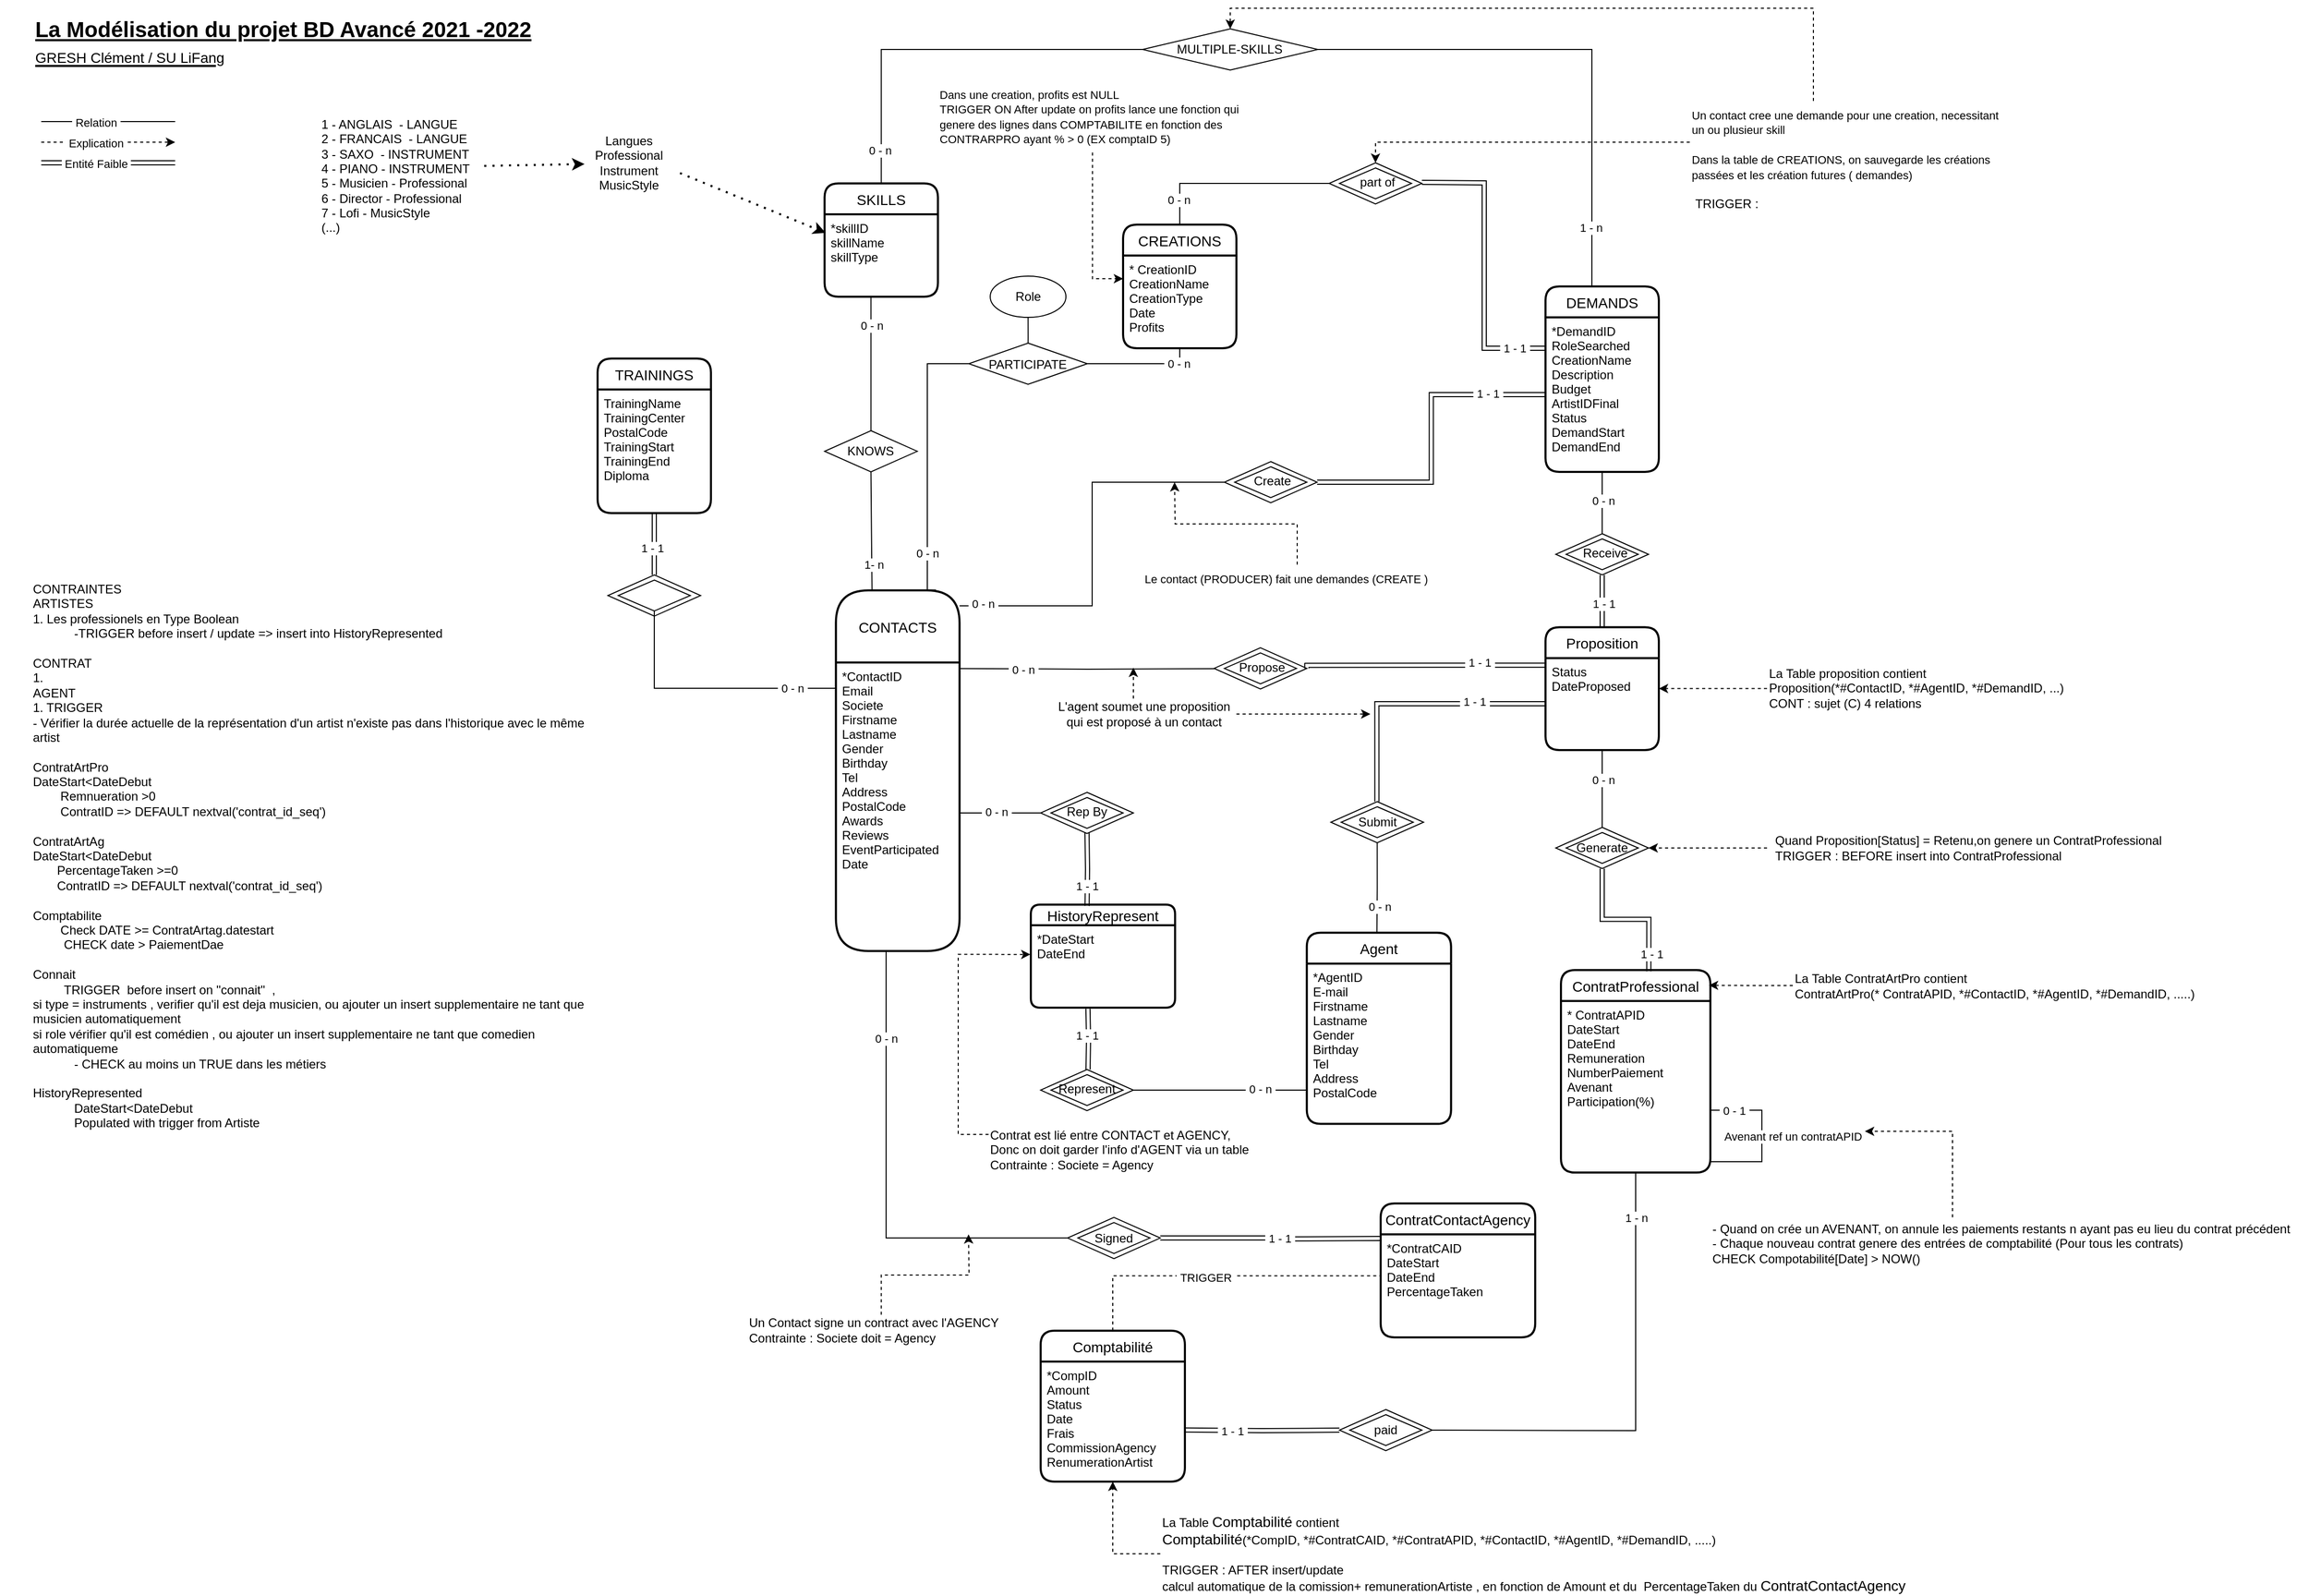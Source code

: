 <mxfile version="15.7.3" type="device"><diagram id="R2lEEEUBdFMjLlhIrx00" name="Page-1"><mxGraphModel dx="1878" dy="-749" grid="1" gridSize="10" guides="1" tooltips="1" connect="1" arrows="1" fold="1" page="1" pageScale="1" pageWidth="2336" pageHeight="1654" math="0" shadow="0" extFonts="Permanent Marker^https://fonts.googleapis.com/css?family=Permanent+Marker"><root><mxCell id="0"/><mxCell id="1" parent="0"/><mxCell id="ZZ3eH6SEzDiAONgsdlud-25" style="edgeStyle=orthogonalEdgeStyle;rounded=0;orthogonalLoop=1;jettySize=auto;html=1;entryX=0;entryY=0.5;entryDx=0;entryDy=0;endArrow=none;endFill=0;" parent="1" source="IzzKrEiJ0i2NX6zDNbn9-5" target="ZZ3eH6SEzDiAONgsdlud-18" edge="1"><mxGeometry relative="1" as="geometry"><Array as="points"><mxPoint x="1090" y="2292"/><mxPoint x="1090" y="2172"/></Array></mxGeometry></mxCell><mxCell id="ZZ3eH6SEzDiAONgsdlud-27" value="&amp;nbsp;0 - n&amp;nbsp;" style="edgeLabel;html=1;align=center;verticalAlign=middle;resizable=0;points=[];" parent="ZZ3eH6SEzDiAONgsdlud-25" vertex="1" connectable="0"><mxGeometry x="-0.881" y="2" relative="1" as="geometry"><mxPoint as="offset"/></mxGeometry></mxCell><mxCell id="IzzKrEiJ0i2NX6zDNbn9-5" value="CONTACTS" style="swimlane;childLayout=stackLayout;horizontal=1;startSize=70;horizontalStack=0;rounded=1;fontSize=14;fontStyle=0;strokeWidth=2;resizeParent=0;resizeLast=1;shadow=0;dashed=0;align=center;" parent="1" vertex="1"><mxGeometry x="841.3" y="2277" width="120" height="350" as="geometry"/></mxCell><mxCell id="IzzKrEiJ0i2NX6zDNbn9-6" value="*ContactID&#10;Email&#10;Societe&#10;Firstname&#10;Lastname&#10;Gender&#10;Birthday&#10;Tel&#10;Address&#10;PostalCode&#10;Awards&#10;Reviews&#10;EventParticipated&#10;Date&#10;" style="align=left;strokeColor=none;fillColor=none;spacingLeft=4;fontSize=12;verticalAlign=top;resizable=0;rotatable=0;part=1;" parent="IzzKrEiJ0i2NX6zDNbn9-5" vertex="1"><mxGeometry y="70" width="120" height="280" as="geometry"/></mxCell><mxCell id="jxOFO44FMGxxCLSqC9oq-5" value="Agent" style="swimlane;childLayout=stackLayout;horizontal=1;startSize=30;horizontalStack=0;rounded=1;fontSize=14;fontStyle=0;strokeWidth=2;resizeParent=0;resizeLast=1;shadow=0;dashed=0;align=center;" parent="1" vertex="1"><mxGeometry x="1298.33" y="2609.21" width="140" height="185.59" as="geometry"/></mxCell><mxCell id="jxOFO44FMGxxCLSqC9oq-6" value="*AgentID&#10;E-mail&#10;Firstname&#10;Lastname&#10;Gender&#10;Birthday&#10;Tel&#10;Address&#10;PostalCode" style="align=left;strokeColor=none;fillColor=none;spacingLeft=4;fontSize=12;verticalAlign=top;resizable=0;rotatable=0;part=1;" parent="jxOFO44FMGxxCLSqC9oq-5" vertex="1"><mxGeometry y="30" width="140" height="155.59" as="geometry"/></mxCell><mxCell id="jxOFO44FMGxxCLSqC9oq-42" value="ContratContactAgency" style="swimlane;childLayout=stackLayout;horizontal=1;startSize=30;horizontalStack=0;rounded=1;fontSize=14;fontStyle=0;strokeWidth=2;resizeParent=0;resizeLast=1;shadow=0;dashed=0;align=center;" parent="1" vertex="1"><mxGeometry x="1370" y="2872" width="150" height="130" as="geometry"/></mxCell><mxCell id="jxOFO44FMGxxCLSqC9oq-43" value="*ContratCAID&#10;DateStart&#10;DateEnd&#10;PercentageTaken" style="align=left;strokeColor=none;fillColor=none;spacingLeft=4;fontSize=12;verticalAlign=top;resizable=0;rotatable=0;part=1;" parent="jxOFO44FMGxxCLSqC9oq-42" vertex="1"><mxGeometry y="30" width="150" height="100" as="geometry"/></mxCell><mxCell id="jxOFO44FMGxxCLSqC9oq-45" value="ContratProfessional" style="swimlane;childLayout=stackLayout;horizontal=1;startSize=30;horizontalStack=0;rounded=1;fontSize=14;fontStyle=0;strokeWidth=2;resizeParent=0;resizeLast=1;shadow=0;dashed=0;align=center;" parent="1" vertex="1"><mxGeometry x="1545" y="2645.53" width="145" height="196.47" as="geometry"/></mxCell><mxCell id="jxOFO44FMGxxCLSqC9oq-46" value="* ContratAPID&#10;DateStart&#10;DateEnd&#10;Remuneration&#10;NumberPaiement&#10;Avenant&#10;Participation(%)" style="align=left;strokeColor=none;fillColor=none;spacingLeft=4;fontSize=12;verticalAlign=top;resizable=0;rotatable=0;part=1;" parent="jxOFO44FMGxxCLSqC9oq-45" vertex="1"><mxGeometry y="30" width="145" height="166.47" as="geometry"/></mxCell><mxCell id="hNLGAIriv4-zGQ8AQFt5-21" style="edgeStyle=orthogonalEdgeStyle;rounded=0;orthogonalLoop=1;jettySize=auto;html=1;endArrow=none;endFill=0;" parent="jxOFO44FMGxxCLSqC9oq-45" source="jxOFO44FMGxxCLSqC9oq-46" target="jxOFO44FMGxxCLSqC9oq-46" edge="1"><mxGeometry relative="1" as="geometry"><mxPoint x="115" y="166.47" as="targetPoint"/><Array as="points"><mxPoint x="195" y="136"/><mxPoint x="195" y="186"/></Array></mxGeometry></mxCell><mxCell id="hNLGAIriv4-zGQ8AQFt5-22" value="Avenant ref un contratAPID" style="edgeLabel;html=1;align=center;verticalAlign=middle;resizable=0;points=[];" parent="hNLGAIriv4-zGQ8AQFt5-21" vertex="1" connectable="0"><mxGeometry x="0.002" y="1" relative="1" as="geometry"><mxPoint x="29" as="offset"/></mxGeometry></mxCell><mxCell id="hNLGAIriv4-zGQ8AQFt5-23" value="&amp;nbsp;0 - 1&amp;nbsp;" style="edgeLabel;html=1;align=center;verticalAlign=middle;resizable=0;points=[];" parent="hNLGAIriv4-zGQ8AQFt5-21" vertex="1" connectable="0"><mxGeometry x="-0.767" relative="1" as="geometry"><mxPoint x="5" as="offset"/></mxGeometry></mxCell><mxCell id="jxOFO44FMGxxCLSqC9oq-53" value="DEMANDS" style="swimlane;childLayout=stackLayout;horizontal=1;startSize=30;horizontalStack=0;rounded=1;fontSize=14;fontStyle=0;strokeWidth=2;resizeParent=0;resizeLast=1;shadow=0;dashed=0;align=center;" parent="1" vertex="1"><mxGeometry x="1530" y="1982" width="110" height="180" as="geometry"/></mxCell><mxCell id="jxOFO44FMGxxCLSqC9oq-54" value="*DemandID&#10;RoleSearched&#10;CreationName&#10;Description&#10;Budget&#10;ArtistIDFinal&#10;Status&#10;DemandStart&#10;DemandEnd&#10;" style="align=left;strokeColor=none;fillColor=none;spacingLeft=4;fontSize=12;verticalAlign=top;resizable=0;rotatable=0;part=1;" parent="jxOFO44FMGxxCLSqC9oq-53" vertex="1"><mxGeometry y="30" width="110" height="150" as="geometry"/></mxCell><mxCell id="jxOFO44FMGxxCLSqC9oq-88" style="edgeStyle=orthogonalEdgeStyle;shape=link;rounded=0;orthogonalLoop=1;jettySize=auto;html=1;endArrow=none;endFill=0;entryX=1;entryY=0.5;entryDx=0;entryDy=0;" parent="1" target="jxOFO44FMGxxCLSqC9oq-92" edge="1"><mxGeometry relative="1" as="geometry"><mxPoint x="1370" y="2906" as="sourcePoint"/><Array as="points"/><mxPoint x="1350.0" y="2905.53" as="targetPoint"/></mxGeometry></mxCell><mxCell id="jxOFO44FMGxxCLSqC9oq-89" value="&amp;nbsp;1 - 1&amp;nbsp;" style="edgeLabel;html=1;align=center;verticalAlign=middle;resizable=0;points=[];" parent="jxOFO44FMGxxCLSqC9oq-88" vertex="1" connectable="0"><mxGeometry x="-0.09" y="-1" relative="1" as="geometry"><mxPoint as="offset"/></mxGeometry></mxCell><mxCell id="jxOFO44FMGxxCLSqC9oq-90" value="" style="group" parent="1" vertex="1" connectable="0"><mxGeometry x="1066.13" y="2885.53" width="90" height="40" as="geometry"/></mxCell><mxCell id="jxOFO44FMGxxCLSqC9oq-91" value="" style="group" parent="jxOFO44FMGxxCLSqC9oq-90" vertex="1" connectable="0"><mxGeometry width="90" height="40" as="geometry"/></mxCell><mxCell id="jxOFO44FMGxxCLSqC9oq-92" value="" style="rhombus;whiteSpace=wrap;html=1;align=left;verticalAlign=top;" parent="jxOFO44FMGxxCLSqC9oq-91" vertex="1"><mxGeometry width="90" height="40" as="geometry"/></mxCell><mxCell id="jxOFO44FMGxxCLSqC9oq-93" value="" style="group" parent="jxOFO44FMGxxCLSqC9oq-91" vertex="1" connectable="0"><mxGeometry x="10" y="5" width="70" height="30.0" as="geometry"/></mxCell><mxCell id="jxOFO44FMGxxCLSqC9oq-94" value="" style="rhombus;whiteSpace=wrap;html=1;align=left;verticalAlign=top;" parent="jxOFO44FMGxxCLSqC9oq-93" vertex="1"><mxGeometry width="70" height="30" as="geometry"/></mxCell><mxCell id="ZZ3eH6SEzDiAONgsdlud-47" value="Signed" style="text;html=1;strokeColor=none;fillColor=none;align=center;verticalAlign=middle;whiteSpace=wrap;rounded=0;" parent="jxOFO44FMGxxCLSqC9oq-93" vertex="1"><mxGeometry x="5" y="4.547e-13" width="60" height="30" as="geometry"/></mxCell><mxCell id="jxOFO44FMGxxCLSqC9oq-152" value="" style="group" parent="1" vertex="1" connectable="0"><mxGeometry x="1930" y="2682" width="90" height="40" as="geometry"/></mxCell><mxCell id="ZZ3eH6SEzDiAONgsdlud-138" style="edgeStyle=orthogonalEdgeStyle;rounded=0;orthogonalLoop=1;jettySize=auto;html=1;entryX=0.004;entryY=0.403;entryDx=0;entryDy=0;entryPerimeter=0;endArrow=none;endFill=0;dashed=1;" parent="1" source="jxOFO44FMGxxCLSqC9oq-194" target="jxOFO44FMGxxCLSqC9oq-43" edge="1"><mxGeometry relative="1" as="geometry"><Array as="points"><mxPoint x="1110" y="2942"/></Array></mxGeometry></mxCell><mxCell id="ZZ3eH6SEzDiAONgsdlud-140" value="&amp;nbsp;TRIGGER&amp;nbsp;" style="edgeLabel;html=1;align=center;verticalAlign=middle;resizable=0;points=[];" parent="ZZ3eH6SEzDiAONgsdlud-138" vertex="1" connectable="0"><mxGeometry x="-0.09" y="-1" relative="1" as="geometry"><mxPoint as="offset"/></mxGeometry></mxCell><mxCell id="jxOFO44FMGxxCLSqC9oq-194" value="Comptabilité" style="swimlane;childLayout=stackLayout;horizontal=1;startSize=30;horizontalStack=0;rounded=1;fontSize=14;fontStyle=0;strokeWidth=2;resizeParent=0;resizeLast=1;shadow=0;dashed=0;align=center;" parent="1" vertex="1"><mxGeometry x="1040" y="2995.53" width="140" height="146.47" as="geometry"/></mxCell><mxCell id="jxOFO44FMGxxCLSqC9oq-195" value="*CompID&#10;Amount&#10;Status&#10;Date&#10;Frais&#10;CommissionAgency&#10;RenumerationArtist" style="align=left;strokeColor=none;fillColor=none;spacingLeft=4;fontSize=12;verticalAlign=top;resizable=0;rotatable=0;part=1;" parent="jxOFO44FMGxxCLSqC9oq-194" vertex="1"><mxGeometry y="30" width="140" height="116.47" as="geometry"/></mxCell><mxCell id="gN9i2bwpO8N-QTRRi2QP-13" style="edgeStyle=orthogonalEdgeStyle;rounded=0;orthogonalLoop=1;jettySize=auto;html=1;exitX=0;exitY=0.5;exitDx=0;exitDy=0;endArrow=none;endFill=0;entryX=0.5;entryY=1;entryDx=0;entryDy=0;" parent="1" source="jxOFO44FMGxxCLSqC9oq-92" target="IzzKrEiJ0i2NX6zDNbn9-6" edge="1"><mxGeometry relative="1" as="geometry"><mxPoint x="961.42" y="2752.19" as="targetPoint"/><Array as="points"><mxPoint x="890" y="2905"/><mxPoint x="890" y="2627"/></Array></mxGeometry></mxCell><mxCell id="gN9i2bwpO8N-QTRRi2QP-14" value="&amp;nbsp;0 - n&amp;nbsp;" style="edgeLabel;html=1;align=center;verticalAlign=middle;resizable=0;points=[];" parent="gN9i2bwpO8N-QTRRi2QP-13" vertex="1" connectable="0"><mxGeometry x="0.588" relative="1" as="geometry"><mxPoint as="offset"/></mxGeometry></mxCell><mxCell id="xG4t1EevYbem8KL2-yRg-1" value="CONTRAINTES &lt;br&gt;ARTISTES&lt;br&gt;1. Les professionels en Type Boolean&lt;br&gt;&amp;nbsp; &amp;nbsp; &amp;nbsp; &amp;nbsp; &amp;nbsp; &amp;nbsp; -TRIGGER before insert / update =&amp;gt; insert into HistoryRepresented&lt;br&gt;&amp;nbsp; &amp;nbsp; &amp;nbsp; &amp;nbsp; &amp;nbsp; &amp;nbsp;&amp;nbsp;&lt;br&gt;CONTRAT&lt;br&gt;1.&amp;nbsp;&lt;br&gt;AGENT&lt;br&gt;1. TRIGGER &lt;br&gt;&lt;span&gt;&#9;&lt;/span&gt;- Vérifier la durée actuelle de la représentation d'un artist n'existe pas dans l'historique avec le même artist&lt;br&gt;&amp;nbsp;&lt;br&gt;ContratArtPro&lt;br&gt;&lt;span&gt;&#9;&lt;/span&gt;&lt;span&gt;&#9;&lt;/span&gt;&lt;span&gt;&#9;&lt;/span&gt;DateStart&amp;lt;DateDebut&lt;br&gt;&amp;nbsp; &amp;nbsp; &amp;nbsp; &amp;nbsp; Remnueration &amp;gt;0&lt;br&gt;&amp;nbsp; &amp;nbsp; &amp;nbsp; &amp;nbsp; ContratID =&amp;gt; DEFAULT nextval('contrat_id_seq')&lt;br&gt;&lt;br&gt;ContratArtAg&lt;br&gt;&lt;span&gt;&#9;&lt;/span&gt;&lt;span&gt;&#9;&lt;/span&gt;&lt;span&gt;&#9;&lt;/span&gt;DateStart&amp;lt;DateDebut&lt;br&gt;&amp;nbsp; &amp;nbsp; &amp;nbsp; &amp;nbsp;PercentageTaken &amp;gt;=0&lt;br&gt;&amp;nbsp; &amp;nbsp; &amp;nbsp; &amp;nbsp;ContratID =&amp;gt; DEFAULT nextval('contrat_id_seq')&lt;br&gt;&lt;br&gt;Comptabilite&lt;br&gt;&amp;nbsp; &amp;nbsp; &amp;nbsp; &amp;nbsp; Check DATE &amp;gt;= ContratArtag.datestart&lt;br&gt;&amp;nbsp; &amp;nbsp; &amp;nbsp; &amp;nbsp; &amp;nbsp;CHECK date &amp;gt; PaiementDae&lt;br&gt;&lt;br&gt;Connait&lt;br&gt;&lt;div&gt;&amp;nbsp; &amp;nbsp; &amp;nbsp; &amp;nbsp; &amp;nbsp;TRIGGER&amp;nbsp; before insert on &quot;connait&quot;&amp;nbsp; ,&lt;/div&gt;&lt;div&gt;si type = instruments , verifier qu'il est deja musicien, ou ajouter un insert supplementaire ne tant que musicien automatiquement&lt;/div&gt;&lt;div&gt;si role vérifier qu'il est comédien , ou ajouter un insert supplementaire ne tant que comedien&amp;nbsp; automatiqueme&lt;blockquote style=&quot;margin: 0px 0px 0px 40px ; border: none ; padding: 0px&quot;&gt;- CHECK au moins un TRUE dans les métiers&lt;/blockquote&gt;&lt;/div&gt;&lt;br&gt;HistoryRepresented&amp;nbsp;&lt;br&gt;&lt;blockquote style=&quot;margin: 0 0 0 40px ; border: none ; padding: 0px&quot;&gt;DateStart&amp;lt;DateDebut&lt;br&gt;Populated with trigger from Artiste&lt;br&gt;&lt;br&gt;&lt;br&gt;&lt;/blockquote&gt;" style="text;html=1;strokeColor=none;fillColor=none;align=left;verticalAlign=top;whiteSpace=wrap;rounded=0;" parent="1" vertex="1"><mxGeometry x="60" y="2262" width="560" height="550" as="geometry"/></mxCell><mxCell id="WwRnrrXdkTFmoOK2_jrt-30" style="edgeStyle=orthogonalEdgeStyle;rounded=0;orthogonalLoop=1;jettySize=auto;html=1;endArrow=none;endFill=0;exitX=0.5;exitY=0;exitDx=0;exitDy=0;entryX=0.5;entryY=0;entryDx=0;entryDy=0;" parent="1" source="xG4t1EevYbem8KL2-yRg-2" target="jxOFO44FMGxxCLSqC9oq-53" edge="1"><mxGeometry relative="1" as="geometry"><mxPoint x="935.034" y="1872" as="sourcePoint"/><mxPoint x="1640" y="2012" as="targetPoint"/><Array as="points"><mxPoint x="885" y="1752"/><mxPoint x="1575" y="1752"/><mxPoint x="1575" y="1982"/></Array></mxGeometry></mxCell><mxCell id="WwRnrrXdkTFmoOK2_jrt-31" value="&amp;nbsp;1 - n&amp;nbsp;" style="edgeLabel;html=1;align=center;verticalAlign=middle;resizable=0;points=[];" parent="WwRnrrXdkTFmoOK2_jrt-30" vertex="1" connectable="0"><mxGeometry x="0.924" y="-1" relative="1" as="geometry"><mxPoint y="-27" as="offset"/></mxGeometry></mxCell><mxCell id="WwRnrrXdkTFmoOK2_jrt-32" value="&amp;nbsp;0 - n&amp;nbsp;" style="edgeLabel;html=1;align=center;verticalAlign=middle;resizable=0;points=[];" parent="WwRnrrXdkTFmoOK2_jrt-30" vertex="1" connectable="0"><mxGeometry x="-0.94" y="2" relative="1" as="geometry"><mxPoint as="offset"/></mxGeometry></mxCell><mxCell id="xG4t1EevYbem8KL2-yRg-2" value="SKILLS" style="swimlane;childLayout=stackLayout;horizontal=1;startSize=30;horizontalStack=0;rounded=1;fontSize=14;fontStyle=0;strokeWidth=2;resizeParent=0;resizeLast=1;shadow=0;dashed=0;align=center;" parent="1" vertex="1"><mxGeometry x="830.3" y="1882" width="110" height="110" as="geometry"/></mxCell><mxCell id="xG4t1EevYbem8KL2-yRg-3" value="*skillID&#10;skillName&#10;skillType&#10;" style="align=left;strokeColor=none;fillColor=none;spacingLeft=4;fontSize=12;verticalAlign=top;resizable=0;rotatable=0;part=1;" parent="xG4t1EevYbem8KL2-yRg-2" vertex="1"><mxGeometry y="30" width="110" height="80" as="geometry"/></mxCell><mxCell id="xG4t1EevYbem8KL2-yRg-6" value="&lt;span style=&quot;text-align: left&quot;&gt;Langues&lt;br&gt;&lt;/span&gt;&lt;span style=&quot;text-align: left&quot;&gt;Professional&lt;br&gt;&lt;/span&gt;&lt;span style=&quot;text-align: left&quot;&gt;Instrument&lt;/span&gt;&lt;br style=&quot;padding: 0px ; margin: 0px ; text-align: left&quot;&gt;&lt;span style=&quot;text-align: left&quot;&gt;MusicStyle&lt;/span&gt;&lt;span style=&quot;text-align: left&quot;&gt;&lt;br&gt;&lt;/span&gt;" style="text;html=1;align=center;verticalAlign=middle;resizable=0;points=[];autosize=1;strokeColor=none;fillColor=none;" parent="1" vertex="1"><mxGeometry x="600" y="1832" width="80" height="60" as="geometry"/></mxCell><mxCell id="xG4t1EevYbem8KL2-yRg-7" value="" style="endArrow=classic;dashed=1;html=1;dashPattern=1 3;strokeWidth=2;rounded=0;entryX=0.009;entryY=0.225;entryDx=0;entryDy=0;entryPerimeter=0;endFill=1;" parent="1" target="xG4t1EevYbem8KL2-yRg-3" edge="1"><mxGeometry width="50" height="50" relative="1" as="geometry"><mxPoint x="690" y="1872" as="sourcePoint"/><mxPoint x="1120" y="1892" as="targetPoint"/></mxGeometry></mxCell><mxCell id="xG4t1EevYbem8KL2-yRg-8" value="&lt;div&gt;1 - ANGLAIS&amp;nbsp; - LANGUE&lt;/div&gt;&lt;div&gt;2 - FRANCAIS&amp;nbsp; - LANGUE&lt;/div&gt;&lt;div&gt;3 - SAXO&amp;nbsp; - INSTRUMENT&lt;/div&gt;&lt;div&gt;4 - PIANO - INSTRUMENT&lt;/div&gt;&lt;div&gt;5 -&amp;nbsp;&lt;span&gt;Musicien - Professional&lt;/span&gt;&lt;/div&gt;&lt;div&gt;6 - Director - Professional&lt;br&gt;7 - Lofi - MusicStyle&lt;/div&gt;&lt;div&gt;(...)&lt;/div&gt;&lt;div&gt;&lt;br&gt;&lt;/div&gt;" style="text;html=1;align=left;verticalAlign=middle;resizable=0;points=[];autosize=1;strokeColor=none;fillColor=none;" parent="1" vertex="1"><mxGeometry x="340" y="1817" width="160" height="130" as="geometry"/></mxCell><mxCell id="xG4t1EevYbem8KL2-yRg-9" value="" style="endArrow=classic;dashed=1;html=1;dashPattern=1 3;strokeWidth=2;rounded=0;entryX=-0.033;entryY=0.52;entryDx=0;entryDy=0;entryPerimeter=0;endFill=1;" parent="1" target="xG4t1EevYbem8KL2-yRg-6" edge="1"><mxGeometry width="50" height="50" relative="1" as="geometry"><mxPoint x="500" y="1865" as="sourcePoint"/><mxPoint x="290" y="2042" as="targetPoint"/></mxGeometry></mxCell><mxCell id="xG4t1EevYbem8KL2-yRg-16" value="" style="group" parent="1" vertex="1" connectable="0"><mxGeometry x="830.3" y="2122" width="90" height="40" as="geometry"/></mxCell><mxCell id="xG4t1EevYbem8KL2-yRg-17" value="" style="group" parent="xG4t1EevYbem8KL2-yRg-16" vertex="1" connectable="0"><mxGeometry width="90" height="40" as="geometry"/></mxCell><mxCell id="xG4t1EevYbem8KL2-yRg-18" value="" style="rhombus;whiteSpace=wrap;html=1;align=left;verticalAlign=top;" parent="xG4t1EevYbem8KL2-yRg-17" vertex="1"><mxGeometry width="90" height="40" as="geometry"/></mxCell><mxCell id="xG4t1EevYbem8KL2-yRg-19" value="KNOWS" style="text;html=1;strokeColor=none;fillColor=none;align=center;verticalAlign=middle;whiteSpace=wrap;rounded=0;" parent="xG4t1EevYbem8KL2-yRg-17" vertex="1"><mxGeometry x="15" y="5" width="60" height="30" as="geometry"/></mxCell><mxCell id="UBrvwVHsvzaxmX5o4VxX-3" value="TRAININGS" style="swimlane;childLayout=stackLayout;horizontal=1;startSize=30;horizontalStack=0;rounded=1;fontSize=14;fontStyle=0;strokeWidth=2;resizeParent=0;resizeLast=1;shadow=0;dashed=0;align=center;" parent="1" vertex="1"><mxGeometry x="610" y="2052" width="110" height="150" as="geometry"/></mxCell><mxCell id="UBrvwVHsvzaxmX5o4VxX-4" value="TrainingName&#10;TrainingCenter&#10;PostalCode&#10;TrainingStart&#10;TrainingEnd&#10;Diploma" style="align=left;strokeColor=none;fillColor=none;spacingLeft=4;fontSize=12;verticalAlign=top;resizable=0;rotatable=0;part=1;" parent="UBrvwVHsvzaxmX5o4VxX-3" vertex="1"><mxGeometry y="30" width="110" height="120" as="geometry"/></mxCell><mxCell id="UBrvwVHsvzaxmX5o4VxX-12" value="" style="group" parent="1" vertex="1" connectable="0"><mxGeometry x="620" y="2262" width="90" height="40" as="geometry"/></mxCell><mxCell id="UBrvwVHsvzaxmX5o4VxX-13" value="" style="group" parent="UBrvwVHsvzaxmX5o4VxX-12" vertex="1" connectable="0"><mxGeometry width="90" height="40" as="geometry"/></mxCell><mxCell id="UBrvwVHsvzaxmX5o4VxX-14" value="" style="rhombus;whiteSpace=wrap;html=1;align=left;verticalAlign=top;" parent="UBrvwVHsvzaxmX5o4VxX-13" vertex="1"><mxGeometry width="90" height="40" as="geometry"/></mxCell><mxCell id="UBrvwVHsvzaxmX5o4VxX-15" value="" style="group" parent="UBrvwVHsvzaxmX5o4VxX-12" vertex="1" connectable="0"><mxGeometry x="10" y="5" width="70" height="30" as="geometry"/></mxCell><mxCell id="UBrvwVHsvzaxmX5o4VxX-16" value="" style="rhombus;whiteSpace=wrap;html=1;align=left;verticalAlign=top;" parent="UBrvwVHsvzaxmX5o4VxX-15" vertex="1"><mxGeometry width="70" height="30" as="geometry"/></mxCell><mxCell id="UBrvwVHsvzaxmX5o4VxX-17" style="edgeStyle=orthogonalEdgeStyle;rounded=0;orthogonalLoop=1;jettySize=auto;html=1;entryX=0.5;entryY=0;entryDx=0;entryDy=0;endArrow=none;endFill=0;shape=link;" parent="1" source="UBrvwVHsvzaxmX5o4VxX-4" target="UBrvwVHsvzaxmX5o4VxX-14" edge="1"><mxGeometry relative="1" as="geometry"/></mxCell><mxCell id="UBrvwVHsvzaxmX5o4VxX-18" value="&amp;nbsp;1 - 1&amp;nbsp;" style="edgeLabel;html=1;align=center;verticalAlign=middle;resizable=0;points=[];" parent="UBrvwVHsvzaxmX5o4VxX-17" vertex="1" connectable="0"><mxGeometry x="0.133" y="-2" relative="1" as="geometry"><mxPoint as="offset"/></mxGeometry></mxCell><mxCell id="UBrvwVHsvzaxmX5o4VxX-19" style="edgeStyle=orthogonalEdgeStyle;rounded=0;orthogonalLoop=1;jettySize=auto;html=1;entryX=0;entryY=0.025;entryDx=0;entryDy=0;entryPerimeter=0;endArrow=none;endFill=0;" parent="1" source="UBrvwVHsvzaxmX5o4VxX-16" target="IzzKrEiJ0i2NX6zDNbn9-6" edge="1"><mxGeometry relative="1" as="geometry"><Array as="points"><mxPoint x="665" y="2372"/></Array></mxGeometry></mxCell><mxCell id="UBrvwVHsvzaxmX5o4VxX-20" value="&amp;nbsp;0 - n&amp;nbsp;" style="edgeLabel;html=1;align=center;verticalAlign=middle;resizable=0;points=[];" parent="UBrvwVHsvzaxmX5o4VxX-19" vertex="1" connectable="0"><mxGeometry x="0.553" relative="1" as="geometry"><mxPoint as="offset"/></mxGeometry></mxCell><mxCell id="ZZ3eH6SEzDiAONgsdlud-39" style="edgeStyle=orthogonalEdgeStyle;rounded=0;orthogonalLoop=1;jettySize=auto;html=1;entryX=0;entryY=0.5;entryDx=0;entryDy=0;endArrow=none;endFill=0;" parent="1" source="UBrvwVHsvzaxmX5o4VxX-24" target="ZZ3eH6SEzDiAONgsdlud-34" edge="1"><mxGeometry relative="1" as="geometry"><Array as="points"><mxPoint x="1175" y="1882"/></Array></mxGeometry></mxCell><mxCell id="ZZ3eH6SEzDiAONgsdlud-41" value="&amp;nbsp;0 - n&amp;nbsp;" style="edgeLabel;html=1;align=center;verticalAlign=middle;resizable=0;points=[];" parent="ZZ3eH6SEzDiAONgsdlud-39" vertex="1" connectable="0"><mxGeometry x="-0.736" y="1" relative="1" as="geometry"><mxPoint as="offset"/></mxGeometry></mxCell><mxCell id="UBrvwVHsvzaxmX5o4VxX-24" value="CREATIONS" style="swimlane;childLayout=stackLayout;horizontal=1;startSize=30;horizontalStack=0;rounded=1;fontSize=14;fontStyle=0;strokeWidth=2;resizeParent=0;resizeLast=1;shadow=0;dashed=0;align=center;" parent="1" vertex="1"><mxGeometry x="1120" y="1922" width="110" height="120" as="geometry"/></mxCell><mxCell id="UBrvwVHsvzaxmX5o4VxX-25" value="* CreationID&#10;CreationName&#10;CreationType&#10;Date&#10;Profits&#10;" style="align=left;strokeColor=none;fillColor=none;spacingLeft=4;fontSize=12;verticalAlign=top;resizable=0;rotatable=0;part=1;" parent="UBrvwVHsvzaxmX5o4VxX-24" vertex="1"><mxGeometry y="30" width="110" height="90" as="geometry"/></mxCell><mxCell id="WwRnrrXdkTFmoOK2_jrt-1" style="edgeStyle=orthogonalEdgeStyle;rounded=0;orthogonalLoop=1;jettySize=auto;html=1;endArrow=none;endFill=0;" parent="1" source="xG4t1EevYbem8KL2-yRg-3" edge="1"><mxGeometry relative="1" as="geometry"><mxPoint x="875.3" y="2122" as="targetPoint"/><Array as="points"><mxPoint x="875.3" y="2062"/><mxPoint x="875.3" y="2062"/></Array></mxGeometry></mxCell><mxCell id="WwRnrrXdkTFmoOK2_jrt-2" value="&amp;nbsp;0 - n&amp;nbsp;" style="edgeLabel;html=1;align=center;verticalAlign=middle;resizable=0;points=[];" parent="WwRnrrXdkTFmoOK2_jrt-1" vertex="1" connectable="0"><mxGeometry x="-0.572" relative="1" as="geometry"><mxPoint as="offset"/></mxGeometry></mxCell><mxCell id="WwRnrrXdkTFmoOK2_jrt-3" style="edgeStyle=orthogonalEdgeStyle;rounded=0;orthogonalLoop=1;jettySize=auto;html=1;entryX=0.292;entryY=0;entryDx=0;entryDy=0;entryPerimeter=0;endArrow=none;endFill=0;" parent="1" target="IzzKrEiJ0i2NX6zDNbn9-5" edge="1"><mxGeometry relative="1" as="geometry"><mxPoint x="875.3" y="2162" as="sourcePoint"/></mxGeometry></mxCell><mxCell id="WwRnrrXdkTFmoOK2_jrt-4" value="&amp;nbsp;1- n&amp;nbsp;" style="edgeLabel;html=1;align=center;verticalAlign=middle;resizable=0;points=[];" parent="WwRnrrXdkTFmoOK2_jrt-3" vertex="1" connectable="0"><mxGeometry x="0.569" y="1" relative="1" as="geometry"><mxPoint as="offset"/></mxGeometry></mxCell><mxCell id="WwRnrrXdkTFmoOK2_jrt-37" style="edgeStyle=orthogonalEdgeStyle;rounded=0;orthogonalLoop=1;jettySize=auto;html=1;entryX=0.5;entryY=0;entryDx=0;entryDy=0;endArrow=none;endFill=0;" parent="1" source="WwRnrrXdkTFmoOK2_jrt-16" edge="1"><mxGeometry relative="1" as="geometry"><mxPoint x="1027.8" y="2037" as="targetPoint"/></mxGeometry></mxCell><mxCell id="WwRnrrXdkTFmoOK2_jrt-16" value="Role" style="ellipse;whiteSpace=wrap;html=1;" parent="1" vertex="1"><mxGeometry x="991.05" y="1972" width="73.5" height="40" as="geometry"/></mxCell><mxCell id="WwRnrrXdkTFmoOK2_jrt-33" style="edgeStyle=orthogonalEdgeStyle;rounded=0;orthogonalLoop=1;jettySize=auto;html=1;entryX=0.5;entryY=1;entryDx=0;entryDy=0;endArrow=none;endFill=0;exitX=1;exitY=0.5;exitDx=0;exitDy=0;" parent="1" source="WwRnrrXdkTFmoOK2_jrt-9" target="UBrvwVHsvzaxmX5o4VxX-25" edge="1"><mxGeometry relative="1" as="geometry"><Array as="points"><mxPoint x="1175" y="2057"/></Array></mxGeometry></mxCell><mxCell id="WwRnrrXdkTFmoOK2_jrt-44" value="&amp;nbsp;0 - n&amp;nbsp;" style="edgeLabel;html=1;align=center;verticalAlign=middle;resizable=0;points=[];" parent="WwRnrrXdkTFmoOK2_jrt-33" vertex="1" connectable="0"><mxGeometry x="0.691" relative="1" as="geometry"><mxPoint as="offset"/></mxGeometry></mxCell><mxCell id="WwRnrrXdkTFmoOK2_jrt-36" style="edgeStyle=orthogonalEdgeStyle;rounded=0;orthogonalLoop=1;jettySize=auto;html=1;entryX=0.809;entryY=-0.001;entryDx=0;entryDy=0;entryPerimeter=0;endArrow=none;endFill=0;" parent="1" source="WwRnrrXdkTFmoOK2_jrt-9" target="IzzKrEiJ0i2NX6zDNbn9-5" edge="1"><mxGeometry relative="1" as="geometry"><Array as="points"><mxPoint x="930" y="2057"/><mxPoint x="930" y="2277"/></Array></mxGeometry></mxCell><mxCell id="WwRnrrXdkTFmoOK2_jrt-43" value="&amp;nbsp;0 - n&amp;nbsp;" style="edgeLabel;html=1;align=center;verticalAlign=middle;resizable=0;points=[];" parent="WwRnrrXdkTFmoOK2_jrt-36" vertex="1" connectable="0"><mxGeometry x="0.674" relative="1" as="geometry"><mxPoint as="offset"/></mxGeometry></mxCell><mxCell id="WwRnrrXdkTFmoOK2_jrt-46" value="" style="group" parent="1" vertex="1" connectable="0"><mxGeometry x="1139" y="1732" width="170" height="40" as="geometry"/></mxCell><mxCell id="WwRnrrXdkTFmoOK2_jrt-47" value="" style="group" parent="WwRnrrXdkTFmoOK2_jrt-46" vertex="1" connectable="0"><mxGeometry width="170.0" height="40" as="geometry"/></mxCell><mxCell id="WwRnrrXdkTFmoOK2_jrt-48" value="" style="rhombus;whiteSpace=wrap;html=1;align=left;verticalAlign=top;" parent="WwRnrrXdkTFmoOK2_jrt-47" vertex="1"><mxGeometry width="170.0" height="40" as="geometry"/></mxCell><mxCell id="WwRnrrXdkTFmoOK2_jrt-49" value="MULTIPLE-SKILLS" style="text;html=1;strokeColor=none;fillColor=none;align=center;verticalAlign=middle;whiteSpace=wrap;rounded=0;" parent="WwRnrrXdkTFmoOK2_jrt-47" vertex="1"><mxGeometry x="28.333" y="5" width="113.333" height="30" as="geometry"/></mxCell><mxCell id="WwRnrrXdkTFmoOK2_jrt-9" value="" style="rhombus;whiteSpace=wrap;html=1;align=left;verticalAlign=top;" parent="1" vertex="1"><mxGeometry x="970.3" y="2037" width="115" height="40" as="geometry"/></mxCell><mxCell id="WwRnrrXdkTFmoOK2_jrt-15" value="PARTICIPATE" style="text;html=1;strokeColor=none;fillColor=none;align=center;verticalAlign=middle;whiteSpace=wrap;rounded=0;" parent="1" vertex="1"><mxGeometry x="989.467" y="2042.004" width="76.667" height="31.364" as="geometry"/></mxCell><mxCell id="X7GxEV2RCgXiYa8oIwj5-98" style="edgeStyle=orthogonalEdgeStyle;rounded=0;orthogonalLoop=1;jettySize=auto;html=1;entryX=0.5;entryY=1;entryDx=0;entryDy=0;endArrow=none;endFill=0;shape=link;" parent="1" source="YclnBgSxmFSTIEGQpRE--6" target="YclnBgSxmFSTIEGQpRE--63" edge="1"><mxGeometry relative="1" as="geometry"/></mxCell><mxCell id="X7GxEV2RCgXiYa8oIwj5-100" value="&amp;nbsp;1 - 1" style="edgeLabel;html=1;align=center;verticalAlign=middle;resizable=0;points=[];" parent="X7GxEV2RCgXiYa8oIwj5-98" vertex="1" connectable="0"><mxGeometry x="-0.095" y="-2" relative="1" as="geometry"><mxPoint x="-2" as="offset"/></mxGeometry></mxCell><mxCell id="YclnBgSxmFSTIEGQpRE--6" value="Proposition" style="swimlane;childLayout=stackLayout;horizontal=1;startSize=30;horizontalStack=0;rounded=1;fontSize=14;fontStyle=0;strokeWidth=2;resizeParent=0;resizeLast=1;shadow=0;dashed=0;align=center;" parent="1" vertex="1"><mxGeometry x="1530" y="2312.7" width="110" height="119.3" as="geometry"/></mxCell><mxCell id="YclnBgSxmFSTIEGQpRE--7" value="Status&#10;DateProposed" style="align=left;strokeColor=none;fillColor=none;spacingLeft=4;fontSize=12;verticalAlign=top;resizable=0;rotatable=0;part=1;" parent="YclnBgSxmFSTIEGQpRE--6" vertex="1"><mxGeometry y="30" width="110" height="89.3" as="geometry"/></mxCell><mxCell id="YclnBgSxmFSTIEGQpRE--35" value="" style="group" parent="1" vertex="1" connectable="0"><mxGeometry x="1321.66" y="2482" width="90" height="40" as="geometry"/></mxCell><mxCell id="YclnBgSxmFSTIEGQpRE--36" value="" style="group" parent="YclnBgSxmFSTIEGQpRE--35" vertex="1" connectable="0"><mxGeometry width="90" height="40" as="geometry"/></mxCell><mxCell id="YclnBgSxmFSTIEGQpRE--37" value="" style="rhombus;whiteSpace=wrap;html=1;align=left;verticalAlign=top;" parent="YclnBgSxmFSTIEGQpRE--36" vertex="1"><mxGeometry width="90" height="40" as="geometry"/></mxCell><mxCell id="YclnBgSxmFSTIEGQpRE--38" value="" style="group" parent="YclnBgSxmFSTIEGQpRE--36" vertex="1" connectable="0"><mxGeometry x="10" y="5" width="70" height="30" as="geometry"/></mxCell><mxCell id="YclnBgSxmFSTIEGQpRE--39" value="" style="rhombus;whiteSpace=wrap;html=1;align=left;verticalAlign=top;" parent="YclnBgSxmFSTIEGQpRE--38" vertex="1"><mxGeometry width="70" height="30" as="geometry"/></mxCell><mxCell id="X7GxEV2RCgXiYa8oIwj5-111" value="Submit" style="text;html=1;strokeColor=none;fillColor=none;align=center;verticalAlign=middle;whiteSpace=wrap;rounded=0;" parent="YclnBgSxmFSTIEGQpRE--38" vertex="1"><mxGeometry x="5" width="60" height="30" as="geometry"/></mxCell><mxCell id="YclnBgSxmFSTIEGQpRE--46" value="" style="group" parent="1" vertex="1" connectable="0"><mxGeometry x="1208.33" y="2332.7" width="90" height="40" as="geometry"/></mxCell><mxCell id="YclnBgSxmFSTIEGQpRE--47" value="" style="group" parent="YclnBgSxmFSTIEGQpRE--46" vertex="1" connectable="0"><mxGeometry width="90" height="40" as="geometry"/></mxCell><mxCell id="YclnBgSxmFSTIEGQpRE--48" value="" style="rhombus;whiteSpace=wrap;html=1;align=left;verticalAlign=top;" parent="YclnBgSxmFSTIEGQpRE--47" vertex="1"><mxGeometry width="90" height="40" as="geometry"/></mxCell><mxCell id="YclnBgSxmFSTIEGQpRE--49" value="" style="group" parent="YclnBgSxmFSTIEGQpRE--47" vertex="1" connectable="0"><mxGeometry x="10" y="5" width="70" height="30" as="geometry"/></mxCell><mxCell id="YclnBgSxmFSTIEGQpRE--50" value="" style="rhombus;whiteSpace=wrap;html=1;align=left;verticalAlign=top;" parent="YclnBgSxmFSTIEGQpRE--49" vertex="1"><mxGeometry width="70" height="30" as="geometry"/></mxCell><mxCell id="X7GxEV2RCgXiYa8oIwj5-116" value="Propose" style="text;html=1;strokeColor=none;fillColor=none;align=center;verticalAlign=middle;whiteSpace=wrap;rounded=0;" parent="YclnBgSxmFSTIEGQpRE--49" vertex="1"><mxGeometry x="7" y="-1" width="60" height="30" as="geometry"/></mxCell><mxCell id="YclnBgSxmFSTIEGQpRE--61" value="" style="group" parent="1" vertex="1" connectable="0"><mxGeometry x="1540.0" y="2222" width="90" height="40" as="geometry"/></mxCell><mxCell id="YclnBgSxmFSTIEGQpRE--62" value="" style="group" parent="YclnBgSxmFSTIEGQpRE--61" vertex="1" connectable="0"><mxGeometry width="90" height="40" as="geometry"/></mxCell><mxCell id="YclnBgSxmFSTIEGQpRE--63" value="" style="rhombus;whiteSpace=wrap;html=1;align=left;verticalAlign=top;" parent="YclnBgSxmFSTIEGQpRE--62" vertex="1"><mxGeometry width="90" height="40" as="geometry"/></mxCell><mxCell id="YclnBgSxmFSTIEGQpRE--64" value="" style="group" parent="YclnBgSxmFSTIEGQpRE--62" vertex="1" connectable="0"><mxGeometry x="10" y="5" width="70" height="30" as="geometry"/></mxCell><mxCell id="YclnBgSxmFSTIEGQpRE--65" value="" style="rhombus;whiteSpace=wrap;html=1;align=left;verticalAlign=top;" parent="YclnBgSxmFSTIEGQpRE--64" vertex="1"><mxGeometry width="70" height="30" as="geometry"/></mxCell><mxCell id="X7GxEV2RCgXiYa8oIwj5-14" value="Receive" style="text;html=1;strokeColor=none;fillColor=none;align=center;verticalAlign=middle;whiteSpace=wrap;rounded=0;" parent="YclnBgSxmFSTIEGQpRE--64" vertex="1"><mxGeometry x="8.0" y="-1" width="60" height="30" as="geometry"/></mxCell><mxCell id="X7GxEV2RCgXiYa8oIwj5-16" style="edgeStyle=orthogonalEdgeStyle;rounded=0;orthogonalLoop=1;jettySize=auto;html=1;endArrow=none;endFill=0;entryX=0.491;entryY=0.001;entryDx=0;entryDy=0;entryPerimeter=0;exitX=0.5;exitY=1;exitDx=0;exitDy=0;" parent="1" source="YclnBgSxmFSTIEGQpRE--37" target="jxOFO44FMGxxCLSqC9oq-5" edge="1"><mxGeometry relative="1" as="geometry"><mxPoint x="1356.33" y="2522" as="sourcePoint"/><mxPoint x="1356.33" y="2612" as="targetPoint"/><Array as="points"><mxPoint x="1366.33" y="2566"/><mxPoint x="1366.33" y="2566"/><mxPoint x="1366.33" y="2609"/></Array></mxGeometry></mxCell><mxCell id="X7GxEV2RCgXiYa8oIwj5-117" value="&amp;nbsp;0 - n&amp;nbsp;" style="edgeLabel;html=1;align=center;verticalAlign=middle;resizable=0;points=[];" parent="X7GxEV2RCgXiYa8oIwj5-16" vertex="1" connectable="0"><mxGeometry x="0.403" y="2" relative="1" as="geometry"><mxPoint as="offset"/></mxGeometry></mxCell><mxCell id="X7GxEV2RCgXiYa8oIwj5-17" style="edgeStyle=orthogonalEdgeStyle;rounded=0;orthogonalLoop=1;jettySize=auto;html=1;endArrow=none;endFill=0;shape=link;" parent="1" edge="1"><mxGeometry relative="1" as="geometry"><mxPoint x="1366.33" y="2482" as="sourcePoint"/><Array as="points"><mxPoint x="1366.33" y="2387"/></Array><mxPoint x="1530" y="2387" as="targetPoint"/></mxGeometry></mxCell><mxCell id="X7GxEV2RCgXiYa8oIwj5-18" value="&amp;nbsp;1 - 1&amp;nbsp;" style="edgeLabel;html=1;align=center;verticalAlign=middle;resizable=0;points=[];" parent="X7GxEV2RCgXiYa8oIwj5-17" vertex="1" connectable="0"><mxGeometry x="0.464" y="2" relative="1" as="geometry"><mxPoint as="offset"/></mxGeometry></mxCell><mxCell id="X7GxEV2RCgXiYa8oIwj5-97" style="edgeStyle=orthogonalEdgeStyle;rounded=0;orthogonalLoop=1;jettySize=auto;html=1;entryX=0.5;entryY=0;entryDx=0;entryDy=0;endArrow=none;endFill=0;" parent="1" source="jxOFO44FMGxxCLSqC9oq-54" target="YclnBgSxmFSTIEGQpRE--63" edge="1"><mxGeometry relative="1" as="geometry"/></mxCell><mxCell id="X7GxEV2RCgXiYa8oIwj5-99" value="&amp;nbsp;0 - n&amp;nbsp;" style="edgeLabel;html=1;align=center;verticalAlign=middle;resizable=0;points=[];" parent="X7GxEV2RCgXiYa8oIwj5-97" vertex="1" connectable="0"><mxGeometry x="-0.075" y="1" relative="1" as="geometry"><mxPoint as="offset"/></mxGeometry></mxCell><mxCell id="X7GxEV2RCgXiYa8oIwj5-103" style="edgeStyle=orthogonalEdgeStyle;rounded=0;orthogonalLoop=1;jettySize=auto;html=1;entryX=1.006;entryY=0.021;entryDx=0;entryDy=0;entryPerimeter=0;endArrow=none;endFill=0;" parent="1" target="IzzKrEiJ0i2NX6zDNbn9-6" edge="1"><mxGeometry relative="1" as="geometry"><mxPoint x="1210" y="2353" as="sourcePoint"/></mxGeometry></mxCell><mxCell id="X7GxEV2RCgXiYa8oIwj5-106" value="&amp;nbsp;0 - n&amp;nbsp;" style="edgeLabel;html=1;align=center;verticalAlign=middle;resizable=0;points=[];" parent="X7GxEV2RCgXiYa8oIwj5-103" vertex="1" connectable="0"><mxGeometry x="0.511" y="1" relative="1" as="geometry"><mxPoint as="offset"/></mxGeometry></mxCell><mxCell id="X7GxEV2RCgXiYa8oIwj5-104" style="edgeStyle=orthogonalEdgeStyle;shape=link;rounded=0;orthogonalLoop=1;jettySize=auto;html=1;entryX=-0.005;entryY=0.078;entryDx=0;entryDy=0;entryPerimeter=0;endArrow=none;endFill=0;exitX=1;exitY=0.5;exitDx=0;exitDy=0;" parent="1" source="YclnBgSxmFSTIEGQpRE--48" target="YclnBgSxmFSTIEGQpRE--7" edge="1"><mxGeometry relative="1" as="geometry"><Array as="points"><mxPoint x="1298" y="2350"/></Array></mxGeometry></mxCell><mxCell id="X7GxEV2RCgXiYa8oIwj5-105" value="&amp;nbsp;1 - 1&amp;nbsp;" style="edgeLabel;html=1;align=center;verticalAlign=middle;resizable=0;points=[];" parent="X7GxEV2RCgXiYa8oIwj5-104" vertex="1" connectable="0"><mxGeometry x="0.451" y="3" relative="1" as="geometry"><mxPoint as="offset"/></mxGeometry></mxCell><mxCell id="X7GxEV2RCgXiYa8oIwj5-122" value="" style="group" parent="1" vertex="1" connectable="0"><mxGeometry x="1550" y="2512" width="80" height="35" as="geometry"/></mxCell><mxCell id="ZZ3eH6SEzDiAONgsdlud-12" value="" style="rhombus;whiteSpace=wrap;html=1;align=left;verticalAlign=top;" parent="X7GxEV2RCgXiYa8oIwj5-122" vertex="1"><mxGeometry x="-10" y="-5" width="90" height="40" as="geometry"/></mxCell><mxCell id="X7GxEV2RCgXiYa8oIwj5-123" value="" style="rhombus;whiteSpace=wrap;html=1;align=left;verticalAlign=top;" parent="X7GxEV2RCgXiYa8oIwj5-122" vertex="1"><mxGeometry width="70" height="30" as="geometry"/></mxCell><mxCell id="X7GxEV2RCgXiYa8oIwj5-124" value="Generate" style="text;html=1;strokeColor=none;fillColor=none;align=center;verticalAlign=middle;whiteSpace=wrap;rounded=0;" parent="X7GxEV2RCgXiYa8oIwj5-122" vertex="1"><mxGeometry x="5" width="60" height="30" as="geometry"/></mxCell><mxCell id="X7GxEV2RCgXiYa8oIwj5-125" style="edgeStyle=orthogonalEdgeStyle;rounded=0;orthogonalLoop=1;jettySize=auto;html=1;endArrow=none;endFill=0;entryX=0.5;entryY=0;entryDx=0;entryDy=0;" parent="1" source="YclnBgSxmFSTIEGQpRE--7" target="ZZ3eH6SEzDiAONgsdlud-12" edge="1"><mxGeometry relative="1" as="geometry"><mxPoint x="1585" y="2512" as="targetPoint"/></mxGeometry></mxCell><mxCell id="ZZ3eH6SEzDiAONgsdlud-10" value="&amp;nbsp;0 - n&amp;nbsp;" style="edgeLabel;html=1;align=center;verticalAlign=middle;resizable=0;points=[];" parent="X7GxEV2RCgXiYa8oIwj5-125" vertex="1" connectable="0"><mxGeometry x="-0.242" y="1" relative="1" as="geometry"><mxPoint as="offset"/></mxGeometry></mxCell><mxCell id="ZZ3eH6SEzDiAONgsdlud-5" style="edgeStyle=orthogonalEdgeStyle;rounded=0;orthogonalLoop=1;jettySize=auto;html=1;dashed=1;" parent="1" source="ZZ3eH6SEzDiAONgsdlud-2" edge="1"><mxGeometry relative="1" as="geometry"><mxPoint x="1360" y="2397" as="targetPoint"/></mxGeometry></mxCell><mxCell id="ZZ3eH6SEzDiAONgsdlud-6" style="edgeStyle=orthogonalEdgeStyle;rounded=0;orthogonalLoop=1;jettySize=auto;html=1;dashed=1;" parent="1" source="ZZ3eH6SEzDiAONgsdlud-2" edge="1"><mxGeometry relative="1" as="geometry"><mxPoint x="1130" y="2352" as="targetPoint"/><Array as="points"><mxPoint x="1130" y="2372"/><mxPoint x="1130" y="2372"/></Array></mxGeometry></mxCell><mxCell id="ZZ3eH6SEzDiAONgsdlud-2" value="L'agent soumet une proposition &lt;br&gt;qui est proposé à un contact" style="text;html=1;align=center;verticalAlign=middle;resizable=0;points=[];autosize=1;strokeColor=none;fillColor=none;" parent="1" vertex="1"><mxGeometry x="1050" y="2382" width="180" height="30" as="geometry"/></mxCell><mxCell id="ZZ3eH6SEzDiAONgsdlud-8" style="edgeStyle=orthogonalEdgeStyle;rounded=0;orthogonalLoop=1;jettySize=auto;html=1;dashed=1;" parent="1" source="ZZ3eH6SEzDiAONgsdlud-7" target="YclnBgSxmFSTIEGQpRE--7" edge="1"><mxGeometry relative="1" as="geometry"><Array as="points"><mxPoint x="1660" y="2372"/><mxPoint x="1660" y="2372"/></Array></mxGeometry></mxCell><mxCell id="ZZ3eH6SEzDiAONgsdlud-7" value="La Table proposition contient&lt;br&gt;Proposition(*#ContactID, *#AgentID, *#DemandID, ...)&lt;br&gt;CONT : sujet (C) 4 relations" style="text;html=1;align=left;verticalAlign=middle;resizable=0;points=[];autosize=1;strokeColor=none;fillColor=none;" parent="1" vertex="1"><mxGeometry x="1745" y="2347.35" width="300" height="50" as="geometry"/></mxCell><mxCell id="ZZ3eH6SEzDiAONgsdlud-91" style="edgeStyle=orthogonalEdgeStyle;rounded=0;orthogonalLoop=1;jettySize=auto;html=1;entryX=0.99;entryY=0.075;entryDx=0;entryDy=0;entryPerimeter=0;endArrow=classic;endFill=1;dashed=1;" parent="1" source="ZZ3eH6SEzDiAONgsdlud-14" target="jxOFO44FMGxxCLSqC9oq-45" edge="1"><mxGeometry relative="1" as="geometry"/></mxCell><mxCell id="ZZ3eH6SEzDiAONgsdlud-14" value="La Table ContratArtPro contient&lt;br&gt;ContratArtPro(*&lt;span&gt;&amp;nbsp;ContratAPID,&amp;nbsp;&lt;/span&gt;*#ContactID, *#AgentID, *#DemandID, .....)" style="text;html=1;align=left;verticalAlign=middle;resizable=0;points=[];autosize=1;strokeColor=none;fillColor=none;" parent="1" vertex="1"><mxGeometry x="1770" y="2645.53" width="400" height="30" as="geometry"/></mxCell><mxCell id="ZZ3eH6SEzDiAONgsdlud-16" value="" style="group" parent="1" vertex="1" connectable="0"><mxGeometry x="1218.33" y="2152" width="90" height="40" as="geometry"/></mxCell><mxCell id="ZZ3eH6SEzDiAONgsdlud-17" value="" style="group" parent="ZZ3eH6SEzDiAONgsdlud-16" vertex="1" connectable="0"><mxGeometry width="90" height="40" as="geometry"/></mxCell><mxCell id="ZZ3eH6SEzDiAONgsdlud-18" value="" style="rhombus;whiteSpace=wrap;html=1;align=left;verticalAlign=top;" parent="ZZ3eH6SEzDiAONgsdlud-17" vertex="1"><mxGeometry width="90" height="40" as="geometry"/></mxCell><mxCell id="ZZ3eH6SEzDiAONgsdlud-19" value="" style="group" parent="ZZ3eH6SEzDiAONgsdlud-17" vertex="1" connectable="0"><mxGeometry x="10" y="5" width="70" height="30" as="geometry"/></mxCell><mxCell id="ZZ3eH6SEzDiAONgsdlud-20" value="" style="rhombus;whiteSpace=wrap;html=1;align=left;verticalAlign=top;" parent="ZZ3eH6SEzDiAONgsdlud-19" vertex="1"><mxGeometry width="70" height="30" as="geometry"/></mxCell><mxCell id="ZZ3eH6SEzDiAONgsdlud-21" value="Create" style="text;html=1;strokeColor=none;fillColor=none;align=center;verticalAlign=middle;whiteSpace=wrap;rounded=0;" parent="ZZ3eH6SEzDiAONgsdlud-19" vertex="1"><mxGeometry x="7" y="-1" width="60" height="30" as="geometry"/></mxCell><mxCell id="ZZ3eH6SEzDiAONgsdlud-23" style="edgeStyle=orthogonalEdgeStyle;rounded=0;orthogonalLoop=1;jettySize=auto;html=1;shape=link;entryX=1;entryY=0.5;entryDx=0;entryDy=0;" parent="1" source="jxOFO44FMGxxCLSqC9oq-54" target="ZZ3eH6SEzDiAONgsdlud-18" edge="1"><mxGeometry relative="1" as="geometry"><mxPoint x="1370" y="2174" as="targetPoint"/></mxGeometry></mxCell><mxCell id="ZZ3eH6SEzDiAONgsdlud-24" value="&amp;nbsp;1 - 1&amp;nbsp;" style="edgeLabel;html=1;align=center;verticalAlign=middle;resizable=0;points=[];" parent="ZZ3eH6SEzDiAONgsdlud-23" vertex="1" connectable="0"><mxGeometry x="-0.635" y="-1" relative="1" as="geometry"><mxPoint as="offset"/></mxGeometry></mxCell><mxCell id="ZZ3eH6SEzDiAONgsdlud-30" style="edgeStyle=orthogonalEdgeStyle;rounded=0;orthogonalLoop=1;jettySize=auto;html=1;endArrow=classic;endFill=1;dashed=1;" parent="1" source="ZZ3eH6SEzDiAONgsdlud-28" edge="1"><mxGeometry relative="1" as="geometry"><mxPoint x="1170" y="2172" as="targetPoint"/></mxGeometry></mxCell><mxCell id="ZZ3eH6SEzDiAONgsdlud-28" value="&lt;meta charset=&quot;utf-8&quot;&gt;&lt;span style=&quot;color: rgb(0, 0, 0); font-family: helvetica; font-size: 11px; font-style: normal; font-weight: 400; letter-spacing: normal; text-align: center; text-indent: 0px; text-transform: none; word-spacing: 0px; background-color: rgb(255, 255, 255); display: inline; float: none;&quot;&gt;Le contact (PRODUCER) fait une demandes (CREATE )&lt;/span&gt;" style="text;whiteSpace=wrap;html=1;" parent="1" vertex="1"><mxGeometry x="1139" y="2252" width="300" height="30" as="geometry"/></mxCell><mxCell id="ZZ3eH6SEzDiAONgsdlud-32" value="" style="group" parent="1" vertex="1" connectable="0"><mxGeometry x="1320" y="1862" width="90" height="40" as="geometry"/></mxCell><mxCell id="ZZ3eH6SEzDiAONgsdlud-33" value="" style="group" parent="ZZ3eH6SEzDiAONgsdlud-32" vertex="1" connectable="0"><mxGeometry width="90" height="40" as="geometry"/></mxCell><mxCell id="ZZ3eH6SEzDiAONgsdlud-34" value="" style="rhombus;whiteSpace=wrap;html=1;align=left;verticalAlign=top;" parent="ZZ3eH6SEzDiAONgsdlud-33" vertex="1"><mxGeometry width="90" height="40" as="geometry"/></mxCell><mxCell id="ZZ3eH6SEzDiAONgsdlud-35" value="" style="group" parent="ZZ3eH6SEzDiAONgsdlud-33" vertex="1" connectable="0"><mxGeometry x="10" y="5" width="70" height="30" as="geometry"/></mxCell><mxCell id="ZZ3eH6SEzDiAONgsdlud-36" value="" style="rhombus;whiteSpace=wrap;html=1;align=left;verticalAlign=top;" parent="ZZ3eH6SEzDiAONgsdlud-35" vertex="1"><mxGeometry width="70" height="30" as="geometry"/></mxCell><mxCell id="ZZ3eH6SEzDiAONgsdlud-37" value="part of" style="text;html=1;strokeColor=none;fillColor=none;align=center;verticalAlign=middle;whiteSpace=wrap;rounded=0;" parent="ZZ3eH6SEzDiAONgsdlud-35" vertex="1"><mxGeometry x="7" y="-1" width="60" height="30" as="geometry"/></mxCell><mxCell id="ZZ3eH6SEzDiAONgsdlud-38" style="edgeStyle=orthogonalEdgeStyle;rounded=0;orthogonalLoop=1;jettySize=auto;html=1;entryX=0;entryY=0.2;entryDx=0;entryDy=0;entryPerimeter=0;endArrow=classic;endFill=1;shape=link;" parent="1" target="jxOFO44FMGxxCLSqC9oq-54" edge="1"><mxGeometry relative="1" as="geometry"><mxPoint x="1410" y="1881" as="sourcePoint"/></mxGeometry></mxCell><mxCell id="ZZ3eH6SEzDiAONgsdlud-40" value="&amp;nbsp;1 - 1&amp;nbsp;" style="edgeLabel;html=1;align=center;verticalAlign=middle;resizable=0;points=[];" parent="ZZ3eH6SEzDiAONgsdlud-38" vertex="1" connectable="0"><mxGeometry x="0.699" y="4" relative="1" as="geometry"><mxPoint x="12" y="4" as="offset"/></mxGeometry></mxCell><mxCell id="ZZ3eH6SEzDiAONgsdlud-43" style="edgeStyle=orthogonalEdgeStyle;rounded=0;orthogonalLoop=1;jettySize=auto;html=1;entryX=0.5;entryY=0;entryDx=0;entryDy=0;endArrow=classic;endFill=1;dashed=1;" parent="1" source="ZZ3eH6SEzDiAONgsdlud-42" target="ZZ3eH6SEzDiAONgsdlud-34" edge="1"><mxGeometry relative="1" as="geometry"><Array as="points"><mxPoint x="1365" y="1842"/></Array></mxGeometry></mxCell><mxCell id="ZZ3eH6SEzDiAONgsdlud-44" style="edgeStyle=orthogonalEdgeStyle;rounded=0;orthogonalLoop=1;jettySize=auto;html=1;entryX=0.5;entryY=0;entryDx=0;entryDy=0;dashed=1;endArrow=classic;endFill=1;" parent="1" source="ZZ3eH6SEzDiAONgsdlud-42" target="WwRnrrXdkTFmoOK2_jrt-48" edge="1"><mxGeometry relative="1" as="geometry"><Array as="points"><mxPoint x="1790" y="1712"/><mxPoint x="1224" y="1712"/></Array></mxGeometry></mxCell><mxCell id="ZZ3eH6SEzDiAONgsdlud-42" value="&lt;div&gt;&lt;font face=&quot;helvetica&quot;&gt;&lt;span style=&quot;font-size: 11px ; background-color: rgb(255 , 255 , 255)&quot;&gt;Un contact cree une demande pour une creation, necessitant un ou plusieur skill&lt;/span&gt;&lt;/font&gt;&lt;/div&gt;&lt;div&gt;&lt;font face=&quot;helvetica&quot;&gt;&lt;span style=&quot;font-size: 11px ; background-color: rgb(255 , 255 , 255)&quot;&gt;&lt;br&gt;&lt;/span&gt;&lt;/font&gt;&lt;/div&gt;&lt;div&gt;&lt;font face=&quot;helvetica&quot;&gt;&lt;span style=&quot;font-size: 11px ; background-color: rgb(255 , 255 , 255)&quot;&gt;Dans la table de CREATIONS, on sauvegarde les créations passées et les création futures ( demandes)&amp;nbsp;&amp;nbsp;&lt;/span&gt;&lt;/font&gt;&lt;/div&gt;&lt;div&gt;&lt;br&gt;&lt;/div&gt;&lt;div&gt;&amp;nbsp;TRIGGER :&amp;nbsp;&lt;/div&gt;" style="text;whiteSpace=wrap;html=1;align=left;" parent="1" vertex="1"><mxGeometry x="1670" y="1802" width="300" height="128" as="geometry"/></mxCell><mxCell id="ZZ3eH6SEzDiAONgsdlud-56" style="edgeStyle=orthogonalEdgeStyle;rounded=0;orthogonalLoop=1;jettySize=auto;html=1;dashed=1;endArrow=classic;endFill=1;" parent="1" source="ZZ3eH6SEzDiAONgsdlud-48" edge="1"><mxGeometry relative="1" as="geometry"><mxPoint x="970" y="2902" as="targetPoint"/></mxGeometry></mxCell><mxCell id="ZZ3eH6SEzDiAONgsdlud-48" value="Un Contact signe un contract avec l'AGENCY&lt;br&gt;Contrainte : Societe doit = Agency" style="text;html=1;align=left;verticalAlign=middle;resizable=0;points=[];autosize=1;strokeColor=none;fillColor=none;" parent="1" vertex="1"><mxGeometry x="755.3" y="2980.0" width="260" height="30" as="geometry"/></mxCell><mxCell id="ZZ3eH6SEzDiAONgsdlud-59" value="HistoryRepresent" style="swimlane;childLayout=stackLayout;horizontal=1;startSize=20;horizontalStack=0;rounded=1;fontSize=14;fontStyle=0;strokeWidth=2;resizeParent=0;resizeLast=1;shadow=0;dashed=0;align=center;" parent="1" vertex="1"><mxGeometry x="1030.48" y="2582" width="140" height="100" as="geometry"/></mxCell><mxCell id="ZZ3eH6SEzDiAONgsdlud-60" value="*DateStart&#10;DateEnd" style="align=left;strokeColor=none;fillColor=none;spacingLeft=4;fontSize=12;verticalAlign=top;resizable=0;rotatable=0;part=1;" parent="ZZ3eH6SEzDiAONgsdlud-59" vertex="1"><mxGeometry y="20" width="140" height="80" as="geometry"/></mxCell><mxCell id="ZZ3eH6SEzDiAONgsdlud-67" value="" style="group" parent="1" vertex="1" connectable="0"><mxGeometry x="1040" y="2473.0" width="90" height="40" as="geometry"/></mxCell><mxCell id="ZZ3eH6SEzDiAONgsdlud-68" value="" style="group" parent="ZZ3eH6SEzDiAONgsdlud-67" vertex="1" connectable="0"><mxGeometry width="90" height="40" as="geometry"/></mxCell><mxCell id="ZZ3eH6SEzDiAONgsdlud-69" value="" style="rhombus;whiteSpace=wrap;html=1;align=left;verticalAlign=top;" parent="ZZ3eH6SEzDiAONgsdlud-68" vertex="1"><mxGeometry width="90" height="40" as="geometry"/></mxCell><mxCell id="ZZ3eH6SEzDiAONgsdlud-70" value="" style="group" parent="ZZ3eH6SEzDiAONgsdlud-68" vertex="1" connectable="0"><mxGeometry x="10" y="5" width="74.76" height="30" as="geometry"/></mxCell><mxCell id="ZZ3eH6SEzDiAONgsdlud-71" value="" style="rhombus;whiteSpace=wrap;html=1;align=left;verticalAlign=top;" parent="ZZ3eH6SEzDiAONgsdlud-70" vertex="1"><mxGeometry width="70" height="30" as="geometry"/></mxCell><mxCell id="ZZ3eH6SEzDiAONgsdlud-97" value="Rep By" style="text;html=1;strokeColor=none;fillColor=none;align=center;verticalAlign=middle;whiteSpace=wrap;rounded=0;" parent="ZZ3eH6SEzDiAONgsdlud-70" vertex="1"><mxGeometry x="-4.76" y="-1.0" width="79.52" height="30" as="geometry"/></mxCell><mxCell id="ZZ3eH6SEzDiAONgsdlud-77" style="edgeStyle=orthogonalEdgeStyle;rounded=0;orthogonalLoop=1;jettySize=auto;html=1;entryX=0;entryY=0.5;entryDx=0;entryDy=0;endArrow=none;endFill=0;" parent="1" source="IzzKrEiJ0i2NX6zDNbn9-6" target="ZZ3eH6SEzDiAONgsdlud-69" edge="1"><mxGeometry relative="1" as="geometry"><Array as="points"><mxPoint x="980" y="2493"/><mxPoint x="980" y="2493"/></Array></mxGeometry></mxCell><mxCell id="ZZ3eH6SEzDiAONgsdlud-79" value="&amp;nbsp;0 - n&amp;nbsp;" style="edgeLabel;html=1;align=center;verticalAlign=middle;resizable=0;points=[];" parent="ZZ3eH6SEzDiAONgsdlud-77" vertex="1" connectable="0"><mxGeometry x="-0.099" y="1" relative="1" as="geometry"><mxPoint as="offset"/></mxGeometry></mxCell><mxCell id="ZZ3eH6SEzDiAONgsdlud-78" style="edgeStyle=orthogonalEdgeStyle;shape=link;rounded=0;orthogonalLoop=1;jettySize=auto;html=1;entryX=0.39;entryY=0.013;entryDx=0;entryDy=0;entryPerimeter=0;endArrow=none;endFill=0;" parent="1" target="ZZ3eH6SEzDiAONgsdlud-59" edge="1"><mxGeometry relative="1" as="geometry"><mxPoint x="1085" y="2512" as="sourcePoint"/></mxGeometry></mxCell><mxCell id="ZZ3eH6SEzDiAONgsdlud-80" value="&amp;nbsp;1 - 1&amp;nbsp;" style="edgeLabel;html=1;align=center;verticalAlign=middle;resizable=0;points=[];" parent="ZZ3eH6SEzDiAONgsdlud-78" vertex="1" connectable="0"><mxGeometry x="0.605" y="1" relative="1" as="geometry"><mxPoint x="-1" y="-5" as="offset"/></mxGeometry></mxCell><mxCell id="ZZ3eH6SEzDiAONgsdlud-81" value="" style="group" parent="1" vertex="1" connectable="0"><mxGeometry x="1040" y="2742.0" width="90" height="40" as="geometry"/></mxCell><mxCell id="ZZ3eH6SEzDiAONgsdlud-82" value="" style="group" parent="ZZ3eH6SEzDiAONgsdlud-81" vertex="1" connectable="0"><mxGeometry width="90" height="40" as="geometry"/></mxCell><mxCell id="ZZ3eH6SEzDiAONgsdlud-83" value="" style="rhombus;whiteSpace=wrap;html=1;align=left;verticalAlign=top;" parent="ZZ3eH6SEzDiAONgsdlud-82" vertex="1"><mxGeometry width="90" height="40" as="geometry"/></mxCell><mxCell id="ZZ3eH6SEzDiAONgsdlud-84" value="" style="group" parent="ZZ3eH6SEzDiAONgsdlud-82" vertex="1" connectable="0"><mxGeometry x="10" y="5" width="70" height="30.0" as="geometry"/></mxCell><mxCell id="ZZ3eH6SEzDiAONgsdlud-85" value="" style="rhombus;whiteSpace=wrap;html=1;align=left;verticalAlign=top;" parent="ZZ3eH6SEzDiAONgsdlud-84" vertex="1"><mxGeometry width="70" height="30" as="geometry"/></mxCell><mxCell id="ZZ3eH6SEzDiAONgsdlud-90" value="Represent" style="text;html=1;strokeColor=none;fillColor=none;align=center;verticalAlign=middle;whiteSpace=wrap;rounded=0;" parent="ZZ3eH6SEzDiAONgsdlud-84" vertex="1"><mxGeometry x="5" y="-1.0" width="60" height="30" as="geometry"/></mxCell><mxCell id="ZZ3eH6SEzDiAONgsdlud-86" style="edgeStyle=orthogonalEdgeStyle;shape=link;rounded=0;orthogonalLoop=1;jettySize=auto;html=1;entryX=0.396;entryY=1.014;entryDx=0;entryDy=0;entryPerimeter=0;endArrow=none;endFill=0;" parent="1" target="ZZ3eH6SEzDiAONgsdlud-60" edge="1"><mxGeometry relative="1" as="geometry"><mxPoint x="1086" y="2742" as="sourcePoint"/></mxGeometry></mxCell><mxCell id="ZZ3eH6SEzDiAONgsdlud-87" value="&amp;nbsp;1 - 1&amp;nbsp;" style="edgeLabel;html=1;align=center;verticalAlign=middle;resizable=0;points=[];" parent="ZZ3eH6SEzDiAONgsdlud-86" vertex="1" connectable="0"><mxGeometry x="0.127" y="1" relative="1" as="geometry"><mxPoint as="offset"/></mxGeometry></mxCell><mxCell id="ZZ3eH6SEzDiAONgsdlud-88" style="edgeStyle=orthogonalEdgeStyle;rounded=0;orthogonalLoop=1;jettySize=auto;html=1;entryX=1;entryY=0.5;entryDx=0;entryDy=0;endArrow=none;endFill=0;" parent="1" source="jxOFO44FMGxxCLSqC9oq-6" target="ZZ3eH6SEzDiAONgsdlud-83" edge="1"><mxGeometry relative="1" as="geometry"><Array as="points"><mxPoint x="1260" y="2762"/><mxPoint x="1260" y="2762"/></Array></mxGeometry></mxCell><mxCell id="ZZ3eH6SEzDiAONgsdlud-89" value="&amp;nbsp;0 - n&amp;nbsp;" style="edgeLabel;html=1;align=center;verticalAlign=middle;resizable=0;points=[];" parent="ZZ3eH6SEzDiAONgsdlud-88" vertex="1" connectable="0"><mxGeometry x="-0.451" y="-1" relative="1" as="geometry"><mxPoint as="offset"/></mxGeometry></mxCell><mxCell id="ZZ3eH6SEzDiAONgsdlud-100" style="edgeStyle=orthogonalEdgeStyle;rounded=0;orthogonalLoop=1;jettySize=auto;html=1;entryX=-0.003;entryY=0.354;entryDx=0;entryDy=0;entryPerimeter=0;dashed=1;endArrow=classic;endFill=1;" parent="1" source="ZZ3eH6SEzDiAONgsdlud-99" target="ZZ3eH6SEzDiAONgsdlud-60" edge="1"><mxGeometry relative="1" as="geometry"><Array as="points"><mxPoint x="960" y="2805"/><mxPoint x="960" y="2630"/></Array></mxGeometry></mxCell><mxCell id="ZZ3eH6SEzDiAONgsdlud-99" value="Contrat est lié entre CONTACT et AGENCY,&lt;br&gt;Donc on doit garder l'info d'AGENT via un table&amp;nbsp;&lt;br&gt;Contrainte : Societe = Agency" style="text;html=1;align=left;verticalAlign=middle;resizable=0;points=[];autosize=1;strokeColor=none;fillColor=none;" parent="1" vertex="1"><mxGeometry x="989.47" y="2794.8" width="270" height="50" as="geometry"/></mxCell><mxCell id="ZZ3eH6SEzDiAONgsdlud-101" style="edgeStyle=orthogonalEdgeStyle;rounded=0;orthogonalLoop=1;jettySize=auto;html=1;entryX=0.5;entryY=1;entryDx=0;entryDy=0;endArrow=classic;endFill=1;dashed=1;" parent="1" source="ZZ3eH6SEzDiAONgsdlud-102" target="jxOFO44FMGxxCLSqC9oq-195" edge="1"><mxGeometry relative="1" as="geometry"><mxPoint x="1180.0" y="3136.735" as="targetPoint"/><Array as="points"><mxPoint x="1110" y="3212"/></Array></mxGeometry></mxCell><mxCell id="ZZ3eH6SEzDiAONgsdlud-102" value="La Table&amp;nbsp;&lt;span style=&quot;font-size: 14px ; text-align: center&quot;&gt;Comptabilité&lt;/span&gt;&amp;nbsp;contient&lt;br&gt;&lt;span style=&quot;font-size: 14px ; text-align: center&quot;&gt;Comptabilité&lt;/span&gt;(*CompID, *#ContratCAID,&amp;nbsp;*#&lt;span&gt;ContratAPID,&amp;nbsp;&lt;/span&gt;*#ContactID, *#AgentID, *#DemandID, .....)&lt;br&gt;&lt;br&gt;&lt;div&gt;TRIGGER : AFTER insert/update&amp;nbsp;&lt;/div&gt;&lt;div&gt;calcul automatique de la comission+ remunerationArtiste , en fonction de Amount et du&amp;nbsp; PercentageTaken du&amp;nbsp;&lt;span style=&quot;font-size: 14px ; text-align: center&quot;&gt;ContratContactAgency&lt;/span&gt;&amp;nbsp;&lt;/div&gt;" style="text;html=1;align=left;verticalAlign=middle;resizable=0;points=[];autosize=1;strokeColor=none;fillColor=none;" parent="1" vertex="1"><mxGeometry x="1156.13" y="3172" width="740" height="80" as="geometry"/></mxCell><mxCell id="ZZ3eH6SEzDiAONgsdlud-103" value="" style="group" parent="1" vertex="1" connectable="0"><mxGeometry x="1330.0" y="3072.0" width="90" height="40" as="geometry"/></mxCell><mxCell id="ZZ3eH6SEzDiAONgsdlud-104" value="" style="group" parent="ZZ3eH6SEzDiAONgsdlud-103" vertex="1" connectable="0"><mxGeometry width="90" height="40" as="geometry"/></mxCell><mxCell id="ZZ3eH6SEzDiAONgsdlud-105" value="" style="rhombus;whiteSpace=wrap;html=1;align=left;verticalAlign=top;" parent="ZZ3eH6SEzDiAONgsdlud-104" vertex="1"><mxGeometry width="90" height="40" as="geometry"/></mxCell><mxCell id="ZZ3eH6SEzDiAONgsdlud-106" value="" style="group" parent="ZZ3eH6SEzDiAONgsdlud-104" vertex="1" connectable="0"><mxGeometry x="10" y="5" width="70" height="30.0" as="geometry"/></mxCell><mxCell id="ZZ3eH6SEzDiAONgsdlud-107" value="" style="rhombus;whiteSpace=wrap;html=1;align=left;verticalAlign=top;" parent="ZZ3eH6SEzDiAONgsdlud-106" vertex="1"><mxGeometry width="70" height="30" as="geometry"/></mxCell><mxCell id="ZZ3eH6SEzDiAONgsdlud-125" value="paid" style="text;html=1;strokeColor=none;fillColor=none;align=center;verticalAlign=middle;whiteSpace=wrap;rounded=0;" parent="ZZ3eH6SEzDiAONgsdlud-106" vertex="1"><mxGeometry x="5.0" y="4.547e-13" width="60" height="30" as="geometry"/></mxCell><mxCell id="ZZ3eH6SEzDiAONgsdlud-117" style="edgeStyle=orthogonalEdgeStyle;rounded=0;orthogonalLoop=1;jettySize=auto;html=1;endArrow=none;endFill=0;" parent="1" target="jxOFO44FMGxxCLSqC9oq-46" edge="1"><mxGeometry relative="1" as="geometry"><mxPoint x="1420" y="3092" as="sourcePoint"/></mxGeometry></mxCell><mxCell id="ZZ3eH6SEzDiAONgsdlud-119" value="&amp;nbsp;1 - n&amp;nbsp;" style="edgeLabel;html=1;align=center;verticalAlign=middle;resizable=0;points=[];" parent="ZZ3eH6SEzDiAONgsdlud-117" vertex="1" connectable="0"><mxGeometry x="0.804" relative="1" as="geometry"><mxPoint as="offset"/></mxGeometry></mxCell><mxCell id="ZZ3eH6SEzDiAONgsdlud-118" style="edgeStyle=orthogonalEdgeStyle;rounded=0;orthogonalLoop=1;jettySize=auto;html=1;entryX=1.005;entryY=0.57;entryDx=0;entryDy=0;entryPerimeter=0;endArrow=classic;endFill=1;shape=link;" parent="1" target="jxOFO44FMGxxCLSqC9oq-195" edge="1"><mxGeometry relative="1" as="geometry"><mxPoint x="1330" y="3092" as="sourcePoint"/></mxGeometry></mxCell><mxCell id="ZZ3eH6SEzDiAONgsdlud-120" value="&amp;nbsp;1 - 1&amp;nbsp;" style="edgeLabel;html=1;align=center;verticalAlign=middle;resizable=0;points=[];" parent="ZZ3eH6SEzDiAONgsdlud-118" vertex="1" connectable="0"><mxGeometry x="0.397" y="1" relative="1" as="geometry"><mxPoint as="offset"/></mxGeometry></mxCell><mxCell id="ZZ3eH6SEzDiAONgsdlud-142" style="edgeStyle=orthogonalEdgeStyle;rounded=0;orthogonalLoop=1;jettySize=auto;html=1;dashed=1;endArrow=classic;endFill=1;" parent="1" source="ZZ3eH6SEzDiAONgsdlud-141" edge="1"><mxGeometry relative="1" as="geometry"><mxPoint x="1840" y="2802" as="targetPoint"/><Array as="points"><mxPoint x="1925" y="2802"/></Array></mxGeometry></mxCell><mxCell id="ZZ3eH6SEzDiAONgsdlud-141" value="- Quand on crée un AVENANT, on annule les paiements restants n ayant pas eu lieu du contrat précédent&lt;br&gt;- Chaque nouveau contrat genere des entrées de comptabilité (Pour tous les contrats)&lt;br&gt;CHECK Compotabilité[Date] &amp;gt; NOW()" style="text;html=1;align=left;verticalAlign=middle;resizable=0;points=[];autosize=1;strokeColor=none;fillColor=none;" parent="1" vertex="1"><mxGeometry x="1690" y="2885.53" width="580" height="50" as="geometry"/></mxCell><mxCell id="ZZ3eH6SEzDiAONgsdlud-147" style="edgeStyle=orthogonalEdgeStyle;shape=link;rounded=0;orthogonalLoop=1;jettySize=auto;html=1;entryX=0.588;entryY=0.006;entryDx=0;entryDy=0;entryPerimeter=0;endArrow=classic;endFill=1;" parent="1" source="ZZ3eH6SEzDiAONgsdlud-12" target="jxOFO44FMGxxCLSqC9oq-45" edge="1"><mxGeometry relative="1" as="geometry"/></mxCell><mxCell id="ZZ3eH6SEzDiAONgsdlud-148" value="&amp;nbsp;1 - 1&amp;nbsp;" style="edgeLabel;html=1;align=center;verticalAlign=middle;resizable=0;points=[];" parent="ZZ3eH6SEzDiAONgsdlud-147" vertex="1" connectable="0"><mxGeometry x="0.77" y="2" relative="1" as="geometry"><mxPoint as="offset"/></mxGeometry></mxCell><mxCell id="S8kloKWntFv2kRVgMe3E-3" style="edgeStyle=orthogonalEdgeStyle;rounded=0;orthogonalLoop=1;jettySize=auto;html=1;entryX=0;entryY=0.25;entryDx=0;entryDy=0;dashed=1;" parent="1" source="S8kloKWntFv2kRVgMe3E-2" target="UBrvwVHsvzaxmX5o4VxX-25" edge="1"><mxGeometry relative="1" as="geometry"/></mxCell><mxCell id="S8kloKWntFv2kRVgMe3E-2" value="&lt;div&gt;&lt;font face=&quot;helvetica&quot;&gt;&lt;span style=&quot;font-size: 11px ; background-color: rgb(255 , 255 , 255)&quot;&gt;Dans une creation, profits est NULL&lt;/span&gt;&lt;/font&gt;&lt;/div&gt;&lt;div&gt;&lt;font face=&quot;helvetica&quot;&gt;&lt;span style=&quot;font-size: 11px ; background-color: rgb(255 , 255 , 255)&quot;&gt;TRIGGER ON After update on profits lance une fonction qui genere des lignes dans COMPTABILITE en fonction des CONTRARPRO ayant % &amp;gt; 0 (EX comptaID 5)&lt;/span&gt;&lt;/font&gt;&lt;/div&gt;" style="text;whiteSpace=wrap;html=1;align=left;" parent="1" vertex="1"><mxGeometry x="940.3" y="1782" width="300" height="70" as="geometry"/></mxCell><mxCell id="mbh0JBsJNEGWv45l8wZp-9" value="" style="group;rotation=90;" parent="1" vertex="1" connectable="0"><mxGeometry x="70" y="1822" width="130" height="40" as="geometry"/></mxCell><mxCell id="mbh0JBsJNEGWv45l8wZp-2" value="" style="endArrow=classic;html=1;rounded=0;endFill=1;dashed=1;" parent="mbh0JBsJNEGWv45l8wZp-9" edge="1"><mxGeometry width="50" height="50" relative="1" as="geometry"><mxPoint y="20" as="sourcePoint"/><mxPoint x="130" y="20" as="targetPoint"/></mxGeometry></mxCell><mxCell id="mbh0JBsJNEGWv45l8wZp-3" value="&amp;nbsp;Explication&amp;nbsp;" style="edgeLabel;html=1;align=center;verticalAlign=middle;resizable=0;points=[];" parent="mbh0JBsJNEGWv45l8wZp-2" vertex="1" connectable="0"><mxGeometry x="-0.191" y="-1" relative="1" as="geometry"><mxPoint as="offset"/></mxGeometry></mxCell><mxCell id="mbh0JBsJNEGWv45l8wZp-5" value="" style="endArrow=classic;html=1;rounded=0;endFill=1;shape=link;" parent="mbh0JBsJNEGWv45l8wZp-9" edge="1"><mxGeometry width="50" height="50" relative="1" as="geometry"><mxPoint y="40" as="sourcePoint"/><mxPoint x="130" y="40" as="targetPoint"/></mxGeometry></mxCell><mxCell id="mbh0JBsJNEGWv45l8wZp-6" value="&amp;nbsp;Entité Faible&amp;nbsp;" style="edgeLabel;html=1;align=center;verticalAlign=middle;resizable=0;points=[];" parent="mbh0JBsJNEGWv45l8wZp-5" vertex="1" connectable="0"><mxGeometry x="-0.191" y="-1" relative="1" as="geometry"><mxPoint as="offset"/></mxGeometry></mxCell><mxCell id="mbh0JBsJNEGWv45l8wZp-7" value="" style="endArrow=none;html=1;rounded=0;endFill=0;" parent="mbh0JBsJNEGWv45l8wZp-9" edge="1"><mxGeometry width="50" height="50" relative="1" as="geometry"><mxPoint as="sourcePoint"/><mxPoint x="130" as="targetPoint"/></mxGeometry></mxCell><mxCell id="mbh0JBsJNEGWv45l8wZp-8" value="&amp;nbsp;Relation&amp;nbsp;" style="edgeLabel;html=1;align=center;verticalAlign=middle;resizable=0;points=[];" parent="mbh0JBsJNEGWv45l8wZp-7" vertex="1" connectable="0"><mxGeometry x="-0.191" y="-1" relative="1" as="geometry"><mxPoint as="offset"/></mxGeometry></mxCell><mxCell id="mbh0JBsJNEGWv45l8wZp-10" value="La Modélisation du projet BD Avancé 2021 -2022&lt;br&gt;&lt;div style=&quot;text-align: left&quot;&gt;&lt;span style=&quot;font-size: 14px ; font-weight: normal&quot;&gt;GRESH Clément / SU LiFang&lt;/span&gt;&lt;/div&gt;&lt;span style=&quot;color: rgba(0 , 0 , 0 , 0) ; font-family: monospace ; font-size: 0px ; font-weight: 400&quot;&gt;%3CmxGraphModel%3E%3Croot%3E%3CmxCell%20id%3D%220%22%2F%3E%3CmxCell%20id%3D%221%22%20parent%3D%220%22%2F%3E%3CmxCell%20id%3D%222%22%20value%3D%22%22%20style%3D%22endArrow%3Dclassic%3Bhtml%3D1%3Brounded%3D0%3BendFill%3D1%3Bdashed%3D1%3B%22%20edge%3D%221%22%20parent%3D%221%22%3E%3CmxGeometry%20width%3D%2250%22%20height%3D%2250%22%20relative%3D%221%22%20as%3D%22geometry%22%3E%3CmxPoint%20x%3D%221790%22%20y%3D%222050%22%20as%3D%22sourcePoint%22%2F%3E%3CmxPoint%20x%3D%221920%22%20y%3D%222050%22%20as%3D%22targetPoint%22%2F%3E%3C%2FmxGeometry%3E%3C%2FmxCell%3E%3CmxCell%20id%3D%223%22%20value%3D%22%26amp%3Bnbsp%3BExplication%26amp%3Bnbsp%3B%22%20style%3D%22edgeLabel%3Bhtml%3D1%3Balign%3Dcenter%3BverticalAlign%3Dmiddle%3Bresizable%3D0%3Bpoints%3D%5B%5D%3B%22%20vertex%3D%221%22%20connectable%3D%220%22%20parent%3D%222%22%3E%3CmxGeometry%20x%3D%22-0.191%22%20y%3D%22-1%22%20relative%3D%221%22%20as%3D%22geometry%22%3E%3CmxPoint%20as%3D%22offset%22%2F%3E%3C%2FmxGeometry%3E%3C%2FmxCell%3E%3C%2Froot%3E%3C%2FmxGraphModel%3Eg&lt;/span&gt;" style="text;html=1;strokeColor=none;fillColor=none;align=center;verticalAlign=middle;whiteSpace=wrap;rounded=0;fontSize=21;fontStyle=5" parent="1" vertex="1"><mxGeometry x="30" y="1742.0" width="550" height="30" as="geometry"/></mxCell><mxCell id="6oPx-WlSmQZzaVzHW-gB-2" style="edgeStyle=orthogonalEdgeStyle;rounded=0;orthogonalLoop=1;jettySize=auto;html=1;entryX=1;entryY=0.5;entryDx=0;entryDy=0;dashed=1;" edge="1" parent="1" source="6oPx-WlSmQZzaVzHW-gB-1" target="ZZ3eH6SEzDiAONgsdlud-12"><mxGeometry relative="1" as="geometry"/></mxCell><mxCell id="6oPx-WlSmQZzaVzHW-gB-1" value="&lt;div style=&quot;text-align: left&quot;&gt;&lt;span&gt;Quand Proposition[Status] = Retenu,&lt;/span&gt;&lt;span&gt;on genere un ContratProfessional&lt;/span&gt;&lt;/div&gt;&lt;div style=&quot;text-align: left&quot;&gt;&lt;span&gt;TRIGGER : BEFORE insert into ContratProfessional&lt;/span&gt;&lt;/div&gt;" style="text;html=1;align=center;verticalAlign=middle;resizable=0;points=[];autosize=1;strokeColor=none;fillColor=none;" vertex="1" parent="1"><mxGeometry x="1745" y="2512" width="390" height="30" as="geometry"/></mxCell></root></mxGraphModel></diagram></mxfile>